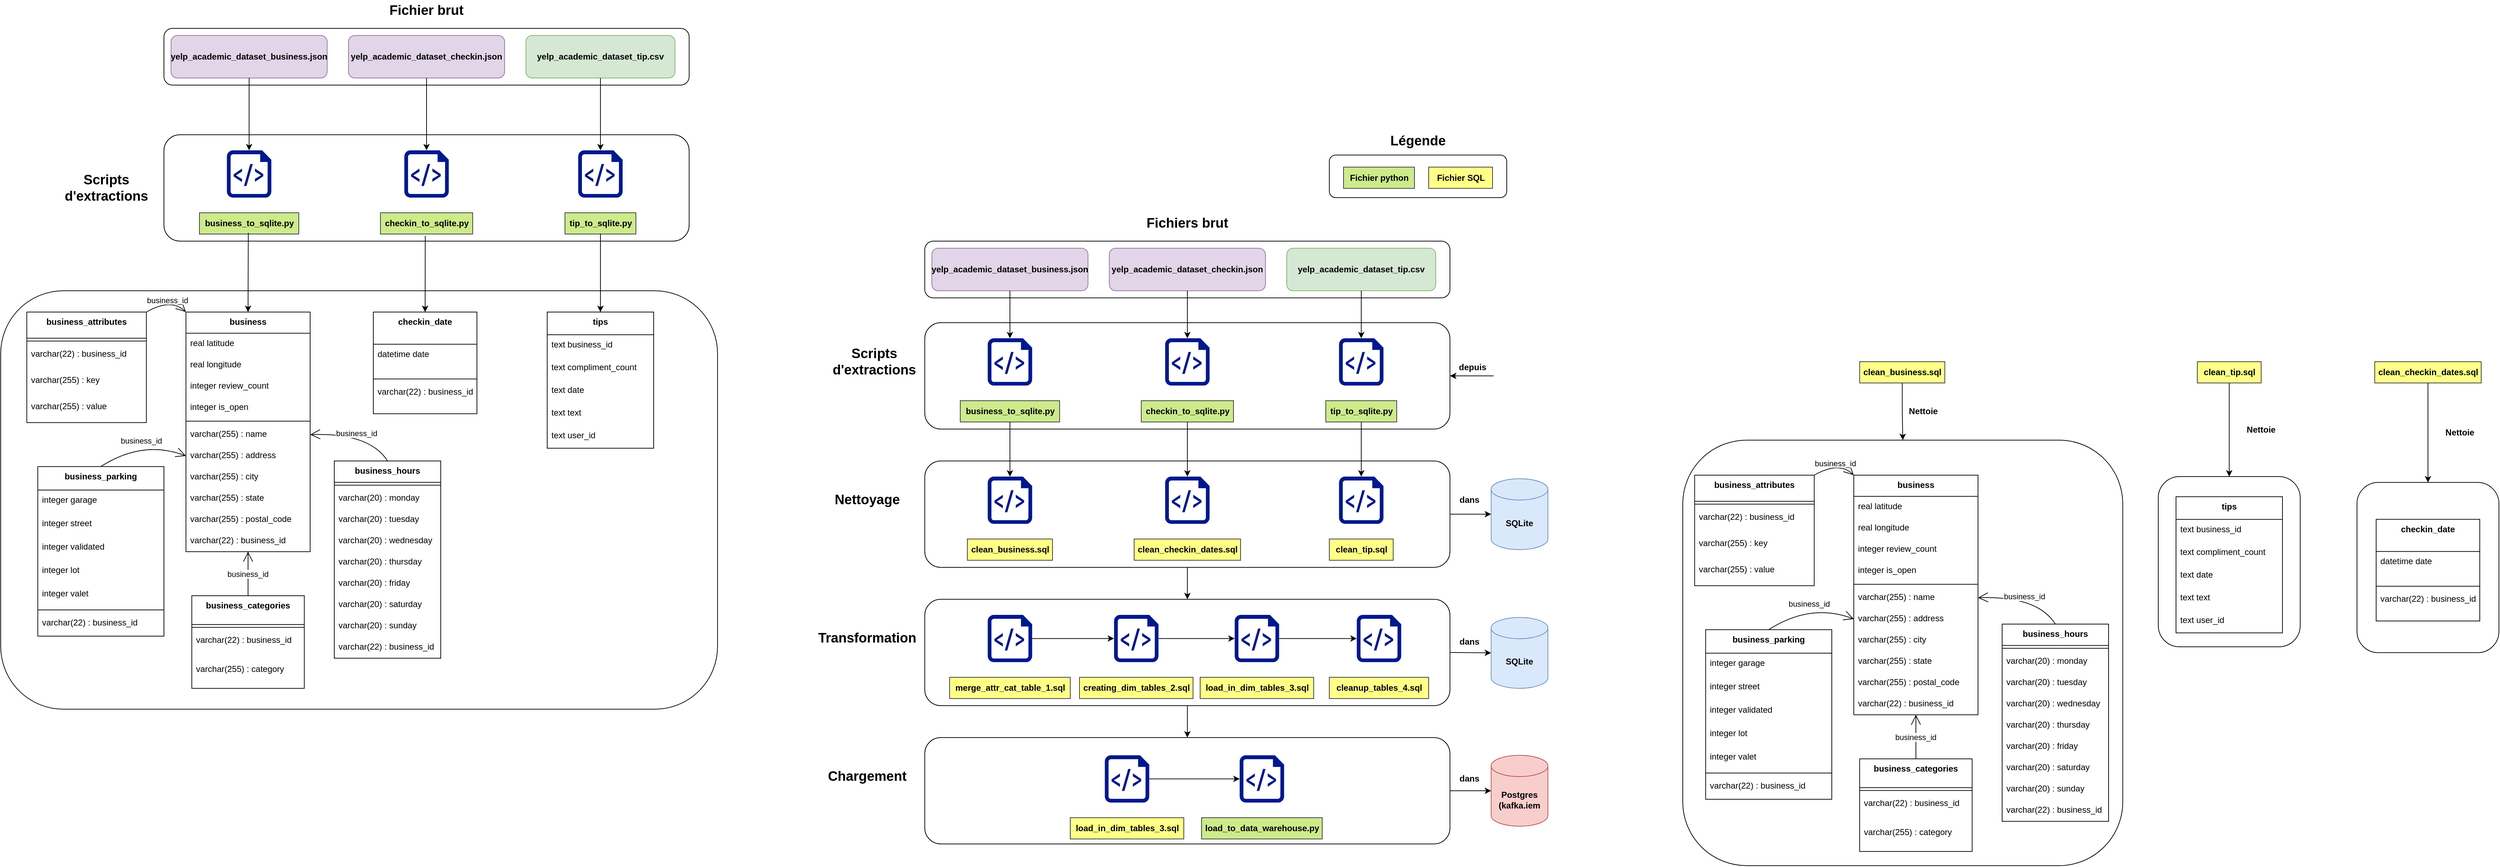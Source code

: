 <mxfile version="26.0.9">
  <diagram name="Page-1" id="FE7iK-MQ7CvdXXE0ufFU">
    <mxGraphModel dx="2038" dy="889" grid="0" gridSize="10" guides="1" tooltips="1" connect="1" arrows="1" fold="1" page="0" pageScale="1" pageWidth="827" pageHeight="1169" math="0" shadow="0">
      <root>
        <mxCell id="0" />
        <mxCell id="1" parent="0" />
        <mxCell id="nS7EiZUYAdDM4UuXvFDq-99" value="" style="rounded=1;whiteSpace=wrap;html=1;" parent="1" vertex="1">
          <mxGeometry x="3060" y="820.29" width="200" height="240" as="geometry" />
        </mxCell>
        <mxCell id="nS7EiZUYAdDM4UuXvFDq-98" value="" style="rounded=1;whiteSpace=wrap;html=1;" parent="1" vertex="1">
          <mxGeometry x="2780" y="812.02" width="200" height="240" as="geometry" />
        </mxCell>
        <mxCell id="nS7EiZUYAdDM4UuXvFDq-96" value="" style="rounded=1;whiteSpace=wrap;html=1;" parent="1" vertex="1">
          <mxGeometry x="2110" y="760.57" width="620" height="600" as="geometry" />
        </mxCell>
        <mxCell id="4k4zlxXxDlK_Sbwd-Psj-59" value="" style="rounded=1;whiteSpace=wrap;html=1;" parent="1" vertex="1">
          <mxGeometry x="1612" y="358.62" width="250" height="60" as="geometry" />
        </mxCell>
        <mxCell id="otBcx3-YThyWnHZhAol0-192" value="" style="rounded=1;whiteSpace=wrap;html=1;" parent="1" vertex="1">
          <mxGeometry x="-260" y="550" width="1010" height="590" as="geometry" />
        </mxCell>
        <mxCell id="otBcx3-YThyWnHZhAol0-15" value="" style="rounded=1;whiteSpace=wrap;html=1;" parent="1" vertex="1">
          <mxGeometry x="-30" y="330" width="740" height="150" as="geometry" />
        </mxCell>
        <mxCell id="otBcx3-YThyWnHZhAol0-14" value="" style="rounded=1;whiteSpace=wrap;html=1;" parent="1" vertex="1">
          <mxGeometry x="-30" y="180" width="740" height="80" as="geometry" />
        </mxCell>
        <mxCell id="otBcx3-YThyWnHZhAol0-1" value="yelp_academic_dataset_business.json" style="rounded=1;whiteSpace=wrap;html=1;fillColor=#e1d5e7;strokeColor=#9673a6;fontStyle=1" parent="1" vertex="1">
          <mxGeometry x="-20" y="190" width="220" height="60" as="geometry" />
        </mxCell>
        <mxCell id="otBcx3-YThyWnHZhAol0-2" value="yelp_academic_dataset_checkin.json" style="rounded=1;whiteSpace=wrap;html=1;fillColor=#e1d5e7;strokeColor=#9673a6;fontStyle=1" parent="1" vertex="1">
          <mxGeometry x="230" y="190" width="220" height="60" as="geometry" />
        </mxCell>
        <mxCell id="otBcx3-YThyWnHZhAol0-3" value="yelp_academic_dataset_tip.csv" style="rounded=1;whiteSpace=wrap;html=1;fillColor=#d5e8d4;strokeColor=#82b366;fontStyle=1" parent="1" vertex="1">
          <mxGeometry x="480" y="190" width="210" height="60" as="geometry" />
        </mxCell>
        <mxCell id="otBcx3-YThyWnHZhAol0-4" value="" style="endArrow=classic;html=1;rounded=0;exitX=0.5;exitY=1;exitDx=0;exitDy=0;entryX=0.5;entryY=0;entryDx=0;entryDy=0;entryPerimeter=0;fontStyle=1" parent="1" source="otBcx3-YThyWnHZhAol0-1" target="otBcx3-YThyWnHZhAol0-7" edge="1">
          <mxGeometry width="50" height="50" relative="1" as="geometry">
            <mxPoint x="-40" y="400" as="sourcePoint" />
            <mxPoint x="90" y="320" as="targetPoint" />
          </mxGeometry>
        </mxCell>
        <mxCell id="otBcx3-YThyWnHZhAol0-5" value="" style="endArrow=classic;html=1;rounded=0;exitX=0.5;exitY=1;exitDx=0;exitDy=0;entryX=0.5;entryY=0;entryDx=0;entryDy=0;entryPerimeter=0;fontStyle=1" parent="1" source="otBcx3-YThyWnHZhAol0-2" target="otBcx3-YThyWnHZhAol0-163" edge="1">
          <mxGeometry width="50" height="50" relative="1" as="geometry">
            <mxPoint x="100" y="280" as="sourcePoint" />
            <mxPoint x="340" y="340" as="targetPoint" />
          </mxGeometry>
        </mxCell>
        <mxCell id="otBcx3-YThyWnHZhAol0-6" value="" style="endArrow=classic;html=1;rounded=0;exitX=0.5;exitY=1;exitDx=0;exitDy=0;entryX=0.5;entryY=0;entryDx=0;entryDy=0;entryPerimeter=0;fontStyle=1" parent="1" source="otBcx3-YThyWnHZhAol0-3" target="otBcx3-YThyWnHZhAol0-164" edge="1">
          <mxGeometry width="50" height="50" relative="1" as="geometry">
            <mxPoint x="350" y="280" as="sourcePoint" />
            <mxPoint x="585" y="340" as="targetPoint" />
          </mxGeometry>
        </mxCell>
        <mxCell id="otBcx3-YThyWnHZhAol0-7" value="" style="sketch=0;aspect=fixed;pointerEvents=1;shadow=0;dashed=0;html=1;strokeColor=none;labelPosition=center;verticalLabelPosition=bottom;verticalAlign=top;align=center;fillColor=#00188D;shape=mxgraph.azure.script_file;fontStyle=1" parent="1" vertex="1">
          <mxGeometry x="58.7" y="352.02" width="62.6" height="66.6" as="geometry" />
        </mxCell>
        <mxCell id="otBcx3-YThyWnHZhAol0-11" value="checkin_to_sqlite.py" style="text;html=1;align=center;verticalAlign=middle;resizable=0;points=[];autosize=1;strokeColor=#36393d;fillColor=#cdeb8b;fontStyle=1" parent="1" vertex="1">
          <mxGeometry x="275" y="440" width="130" height="30" as="geometry" />
        </mxCell>
        <mxCell id="otBcx3-YThyWnHZhAol0-12" value="business_to_sqlite.py" style="text;html=1;align=center;verticalAlign=middle;resizable=0;points=[];autosize=1;strokeColor=#36393d;fillColor=#cdeb8b;fontStyle=1" parent="1" vertex="1">
          <mxGeometry x="20" y="440" width="140" height="30" as="geometry" />
        </mxCell>
        <mxCell id="otBcx3-YThyWnHZhAol0-13" value="tip_to_sqlite.py" style="text;html=1;align=center;verticalAlign=middle;resizable=0;points=[];autosize=1;strokeColor=#36393d;fillColor=#cdeb8b;fontStyle=1" parent="1" vertex="1">
          <mxGeometry x="535" y="440" width="100" height="30" as="geometry" />
        </mxCell>
        <mxCell id="otBcx3-YThyWnHZhAol0-72" value="tips" style="swimlane;fontStyle=1;align=center;verticalAlign=top;childLayout=stackLayout;horizontal=1;startSize=32;horizontalStack=0;resizeParent=1;resizeParentMax=0;resizeLast=0;collapsible=0;marginBottom=0;" parent="1" vertex="1">
          <mxGeometry x="510" y="580" width="150" height="192" as="geometry" />
        </mxCell>
        <mxCell id="otBcx3-YThyWnHZhAol0-73" value="text business_id" style="text;strokeColor=none;fillColor=none;align=left;verticalAlign=top;spacingLeft=4;spacingRight=4;overflow=hidden;rotatable=0;points=[[0,0.5],[1,0.5]];portConstraint=eastwest;" parent="otBcx3-YThyWnHZhAol0-72" vertex="1">
          <mxGeometry y="32" width="150" height="32" as="geometry" />
        </mxCell>
        <mxCell id="otBcx3-YThyWnHZhAol0-74" value="text compliment_count" style="text;strokeColor=none;fillColor=none;align=left;verticalAlign=top;spacingLeft=4;spacingRight=4;overflow=hidden;rotatable=0;points=[[0,0.5],[1,0.5]];portConstraint=eastwest;" parent="otBcx3-YThyWnHZhAol0-72" vertex="1">
          <mxGeometry y="64" width="150" height="32" as="geometry" />
        </mxCell>
        <mxCell id="otBcx3-YThyWnHZhAol0-75" value="text date" style="text;strokeColor=none;fillColor=none;align=left;verticalAlign=top;spacingLeft=4;spacingRight=4;overflow=hidden;rotatable=0;points=[[0,0.5],[1,0.5]];portConstraint=eastwest;" parent="otBcx3-YThyWnHZhAol0-72" vertex="1">
          <mxGeometry y="96" width="150" height="32" as="geometry" />
        </mxCell>
        <mxCell id="otBcx3-YThyWnHZhAol0-76" value="text text" style="text;strokeColor=none;fillColor=none;align=left;verticalAlign=top;spacingLeft=4;spacingRight=4;overflow=hidden;rotatable=0;points=[[0,0.5],[1,0.5]];portConstraint=eastwest;" parent="otBcx3-YThyWnHZhAol0-72" vertex="1">
          <mxGeometry y="128" width="150" height="32" as="geometry" />
        </mxCell>
        <mxCell id="otBcx3-YThyWnHZhAol0-77" value="text user_id" style="text;strokeColor=none;fillColor=none;align=left;verticalAlign=top;spacingLeft=4;spacingRight=4;overflow=hidden;rotatable=0;points=[[0,0.5],[1,0.5]];portConstraint=eastwest;" parent="otBcx3-YThyWnHZhAol0-72" vertex="1">
          <mxGeometry y="160" width="150" height="32" as="geometry" />
        </mxCell>
        <mxCell id="otBcx3-YThyWnHZhAol0-79" value="" style="endArrow=classic;html=1;rounded=0;exitX=0.5;exitY=0.983;exitDx=0;exitDy=0;entryX=0.5;entryY=0;entryDx=0;entryDy=0;fontStyle=1;exitPerimeter=0;" parent="1" source="otBcx3-YThyWnHZhAol0-13" target="otBcx3-YThyWnHZhAol0-72" edge="1">
          <mxGeometry width="50" height="50" relative="1" as="geometry">
            <mxPoint x="595" y="260" as="sourcePoint" />
            <mxPoint x="595" y="350" as="targetPoint" />
          </mxGeometry>
        </mxCell>
        <mxCell id="otBcx3-YThyWnHZhAol0-80" value="" style="endArrow=classic;html=1;rounded=0;exitX=0.486;exitY=1.083;exitDx=0;exitDy=0;fontStyle=1;exitPerimeter=0;entryX=0.5;entryY=0;entryDx=0;entryDy=0;" parent="1" source="otBcx3-YThyWnHZhAol0-11" target="otBcx3-YThyWnHZhAol0-145" edge="1">
          <mxGeometry width="50" height="50" relative="1" as="geometry">
            <mxPoint x="595" y="479" as="sourcePoint" />
            <mxPoint x="338" y="530" as="targetPoint" />
          </mxGeometry>
        </mxCell>
        <mxCell id="otBcx3-YThyWnHZhAol0-81" value="" style="endArrow=classic;html=1;rounded=0;exitX=0.468;exitY=0.947;exitDx=0;exitDy=0;fontStyle=1;exitPerimeter=0;entryX=0.5;entryY=0;entryDx=0;entryDy=0;" parent="1" target="otBcx3-YThyWnHZhAol0-87" edge="1">
          <mxGeometry width="50" height="50" relative="1" as="geometry">
            <mxPoint x="88.84" y="468.41" as="sourcePoint" />
            <mxPoint x="60" y="500" as="targetPoint" />
          </mxGeometry>
        </mxCell>
        <mxCell id="otBcx3-YThyWnHZhAol0-82" value="business_attributes" style="swimlane;fontStyle=1;align=center;verticalAlign=top;childLayout=stackLayout;horizontal=1;startSize=36.889;horizontalStack=0;resizeParent=1;resizeParentMax=0;resizeLast=0;collapsible=0;marginBottom=0;" parent="1" vertex="1">
          <mxGeometry x="-223.25" y="580" width="168.5" height="155.889" as="geometry" />
        </mxCell>
        <mxCell id="otBcx3-YThyWnHZhAol0-83" style="line;strokeWidth=1;fillColor=none;align=left;verticalAlign=middle;spacingTop=-1;spacingLeft=3;spacingRight=3;rotatable=0;labelPosition=right;points=[];portConstraint=eastwest;strokeColor=inherit;" parent="otBcx3-YThyWnHZhAol0-82" vertex="1">
          <mxGeometry y="36.889" width="168.5" height="8" as="geometry" />
        </mxCell>
        <mxCell id="otBcx3-YThyWnHZhAol0-84" value="varchar(22) : business_id" style="text;strokeColor=none;fillColor=none;align=left;verticalAlign=top;spacingLeft=4;spacingRight=4;overflow=hidden;rotatable=0;points=[[0,0.5],[1,0.5]];portConstraint=eastwest;" parent="otBcx3-YThyWnHZhAol0-82" vertex="1">
          <mxGeometry y="44.889" width="168.5" height="37" as="geometry" />
        </mxCell>
        <mxCell id="otBcx3-YThyWnHZhAol0-85" value="varchar(255) : key" style="text;strokeColor=none;fillColor=none;align=left;verticalAlign=top;spacingLeft=4;spacingRight=4;overflow=hidden;rotatable=0;points=[[0,0.5],[1,0.5]];portConstraint=eastwest;" parent="otBcx3-YThyWnHZhAol0-82" vertex="1">
          <mxGeometry y="81.889" width="168.5" height="37" as="geometry" />
        </mxCell>
        <mxCell id="otBcx3-YThyWnHZhAol0-86" value="varchar(255) : value" style="text;strokeColor=none;fillColor=none;align=left;verticalAlign=top;spacingLeft=4;spacingRight=4;overflow=hidden;rotatable=0;points=[[0,0.5],[1,0.5]];portConstraint=eastwest;" parent="otBcx3-YThyWnHZhAol0-82" vertex="1">
          <mxGeometry y="118.889" width="168.5" height="37" as="geometry" />
        </mxCell>
        <mxCell id="otBcx3-YThyWnHZhAol0-87" value="business" style="swimlane;fontStyle=1;align=center;verticalAlign=top;childLayout=stackLayout;horizontal=1;startSize=29.818;horizontalStack=0;resizeParent=1;resizeParentMax=0;resizeLast=0;collapsible=0;marginBottom=0;" parent="1" vertex="1">
          <mxGeometry x="1" y="580" width="175" height="337.818" as="geometry" />
        </mxCell>
        <mxCell id="otBcx3-YThyWnHZhAol0-88" value="real latitude" style="text;strokeColor=none;fillColor=none;align=left;verticalAlign=top;spacingLeft=4;spacingRight=4;overflow=hidden;rotatable=0;points=[[0,0.5],[1,0.5]];portConstraint=eastwest;" parent="otBcx3-YThyWnHZhAol0-87" vertex="1">
          <mxGeometry y="29.818" width="175" height="30" as="geometry" />
        </mxCell>
        <mxCell id="otBcx3-YThyWnHZhAol0-89" value="real longitude" style="text;strokeColor=none;fillColor=none;align=left;verticalAlign=top;spacingLeft=4;spacingRight=4;overflow=hidden;rotatable=0;points=[[0,0.5],[1,0.5]];portConstraint=eastwest;" parent="otBcx3-YThyWnHZhAol0-87" vertex="1">
          <mxGeometry y="59.818" width="175" height="30" as="geometry" />
        </mxCell>
        <mxCell id="otBcx3-YThyWnHZhAol0-90" value="integer review_count" style="text;strokeColor=none;fillColor=none;align=left;verticalAlign=top;spacingLeft=4;spacingRight=4;overflow=hidden;rotatable=0;points=[[0,0.5],[1,0.5]];portConstraint=eastwest;" parent="otBcx3-YThyWnHZhAol0-87" vertex="1">
          <mxGeometry y="89.818" width="175" height="30" as="geometry" />
        </mxCell>
        <mxCell id="otBcx3-YThyWnHZhAol0-91" value="integer is_open" style="text;strokeColor=none;fillColor=none;align=left;verticalAlign=top;spacingLeft=4;spacingRight=4;overflow=hidden;rotatable=0;points=[[0,0.5],[1,0.5]];portConstraint=eastwest;" parent="otBcx3-YThyWnHZhAol0-87" vertex="1">
          <mxGeometry y="119.818" width="175" height="30" as="geometry" />
        </mxCell>
        <mxCell id="otBcx3-YThyWnHZhAol0-92" style="line;strokeWidth=1;fillColor=none;align=left;verticalAlign=middle;spacingTop=-1;spacingLeft=3;spacingRight=3;rotatable=0;labelPosition=right;points=[];portConstraint=eastwest;strokeColor=inherit;" parent="otBcx3-YThyWnHZhAol0-87" vertex="1">
          <mxGeometry y="149.818" width="175" height="8" as="geometry" />
        </mxCell>
        <mxCell id="otBcx3-YThyWnHZhAol0-93" value="varchar(255) : name" style="text;strokeColor=none;fillColor=none;align=left;verticalAlign=top;spacingLeft=4;spacingRight=4;overflow=hidden;rotatable=0;points=[[0,0.5],[1,0.5]];portConstraint=eastwest;" parent="otBcx3-YThyWnHZhAol0-87" vertex="1">
          <mxGeometry y="157.818" width="175" height="30" as="geometry" />
        </mxCell>
        <mxCell id="otBcx3-YThyWnHZhAol0-94" value="varchar(255) : address" style="text;strokeColor=none;fillColor=none;align=left;verticalAlign=top;spacingLeft=4;spacingRight=4;overflow=hidden;rotatable=0;points=[[0,0.5],[1,0.5]];portConstraint=eastwest;" parent="otBcx3-YThyWnHZhAol0-87" vertex="1">
          <mxGeometry y="187.818" width="175" height="30" as="geometry" />
        </mxCell>
        <mxCell id="otBcx3-YThyWnHZhAol0-95" value="varchar(255) : city" style="text;strokeColor=none;fillColor=none;align=left;verticalAlign=top;spacingLeft=4;spacingRight=4;overflow=hidden;rotatable=0;points=[[0,0.5],[1,0.5]];portConstraint=eastwest;" parent="otBcx3-YThyWnHZhAol0-87" vertex="1">
          <mxGeometry y="217.818" width="175" height="30" as="geometry" />
        </mxCell>
        <mxCell id="otBcx3-YThyWnHZhAol0-96" value="varchar(255) : state" style="text;strokeColor=none;fillColor=none;align=left;verticalAlign=top;spacingLeft=4;spacingRight=4;overflow=hidden;rotatable=0;points=[[0,0.5],[1,0.5]];portConstraint=eastwest;" parent="otBcx3-YThyWnHZhAol0-87" vertex="1">
          <mxGeometry y="247.818" width="175" height="30" as="geometry" />
        </mxCell>
        <mxCell id="otBcx3-YThyWnHZhAol0-97" value="varchar(255) : postal_code" style="text;strokeColor=none;fillColor=none;align=left;verticalAlign=top;spacingLeft=4;spacingRight=4;overflow=hidden;rotatable=0;points=[[0,0.5],[1,0.5]];portConstraint=eastwest;" parent="otBcx3-YThyWnHZhAol0-87" vertex="1">
          <mxGeometry y="277.818" width="175" height="30" as="geometry" />
        </mxCell>
        <mxCell id="otBcx3-YThyWnHZhAol0-98" value="varchar(22) : business_id" style="text;strokeColor=none;fillColor=none;align=left;verticalAlign=top;spacingLeft=4;spacingRight=4;overflow=hidden;rotatable=0;points=[[0,0.5],[1,0.5]];portConstraint=eastwest;" parent="otBcx3-YThyWnHZhAol0-87" vertex="1">
          <mxGeometry y="307.818" width="175" height="30" as="geometry" />
        </mxCell>
        <mxCell id="otBcx3-YThyWnHZhAol0-115" value="business_hours" style="swimlane;fontStyle=1;align=center;verticalAlign=top;childLayout=stackLayout;horizontal=1;startSize=30.105;horizontalStack=0;resizeParent=1;resizeParentMax=0;resizeLast=0;collapsible=0;marginBottom=0;" parent="1" vertex="1">
          <mxGeometry x="210" y="790" width="150" height="278.105" as="geometry" />
        </mxCell>
        <mxCell id="otBcx3-YThyWnHZhAol0-116" style="line;strokeWidth=1;fillColor=none;align=left;verticalAlign=middle;spacingTop=-1;spacingLeft=3;spacingRight=3;rotatable=0;labelPosition=right;points=[];portConstraint=eastwest;strokeColor=inherit;" parent="otBcx3-YThyWnHZhAol0-115" vertex="1">
          <mxGeometry y="30.105" width="150" height="8" as="geometry" />
        </mxCell>
        <mxCell id="otBcx3-YThyWnHZhAol0-117" value="varchar(20) : monday" style="text;strokeColor=none;fillColor=none;align=left;verticalAlign=top;spacingLeft=4;spacingRight=4;overflow=hidden;rotatable=0;points=[[0,0.5],[1,0.5]];portConstraint=eastwest;" parent="otBcx3-YThyWnHZhAol0-115" vertex="1">
          <mxGeometry y="38.105" width="150" height="30" as="geometry" />
        </mxCell>
        <mxCell id="otBcx3-YThyWnHZhAol0-118" value="varchar(20) : tuesday" style="text;strokeColor=none;fillColor=none;align=left;verticalAlign=top;spacingLeft=4;spacingRight=4;overflow=hidden;rotatable=0;points=[[0,0.5],[1,0.5]];portConstraint=eastwest;" parent="otBcx3-YThyWnHZhAol0-115" vertex="1">
          <mxGeometry y="68.105" width="150" height="30" as="geometry" />
        </mxCell>
        <mxCell id="otBcx3-YThyWnHZhAol0-119" value="varchar(20) : wednesday" style="text;strokeColor=none;fillColor=none;align=left;verticalAlign=top;spacingLeft=4;spacingRight=4;overflow=hidden;rotatable=0;points=[[0,0.5],[1,0.5]];portConstraint=eastwest;" parent="otBcx3-YThyWnHZhAol0-115" vertex="1">
          <mxGeometry y="98.105" width="150" height="30" as="geometry" />
        </mxCell>
        <mxCell id="otBcx3-YThyWnHZhAol0-120" value="varchar(20) : thursday" style="text;strokeColor=none;fillColor=none;align=left;verticalAlign=top;spacingLeft=4;spacingRight=4;overflow=hidden;rotatable=0;points=[[0,0.5],[1,0.5]];portConstraint=eastwest;" parent="otBcx3-YThyWnHZhAol0-115" vertex="1">
          <mxGeometry y="128.105" width="150" height="30" as="geometry" />
        </mxCell>
        <mxCell id="otBcx3-YThyWnHZhAol0-121" value="varchar(20) : friday" style="text;strokeColor=none;fillColor=none;align=left;verticalAlign=top;spacingLeft=4;spacingRight=4;overflow=hidden;rotatable=0;points=[[0,0.5],[1,0.5]];portConstraint=eastwest;" parent="otBcx3-YThyWnHZhAol0-115" vertex="1">
          <mxGeometry y="158.105" width="150" height="30" as="geometry" />
        </mxCell>
        <mxCell id="otBcx3-YThyWnHZhAol0-122" value="varchar(20) : saturday" style="text;strokeColor=none;fillColor=none;align=left;verticalAlign=top;spacingLeft=4;spacingRight=4;overflow=hidden;rotatable=0;points=[[0,0.5],[1,0.5]];portConstraint=eastwest;" parent="otBcx3-YThyWnHZhAol0-115" vertex="1">
          <mxGeometry y="188.105" width="150" height="30" as="geometry" />
        </mxCell>
        <mxCell id="otBcx3-YThyWnHZhAol0-123" value="varchar(20) : sunday" style="text;strokeColor=none;fillColor=none;align=left;verticalAlign=top;spacingLeft=4;spacingRight=4;overflow=hidden;rotatable=0;points=[[0,0.5],[1,0.5]];portConstraint=eastwest;" parent="otBcx3-YThyWnHZhAol0-115" vertex="1">
          <mxGeometry y="218.105" width="150" height="30" as="geometry" />
        </mxCell>
        <mxCell id="otBcx3-YThyWnHZhAol0-124" value="varchar(22) : business_id" style="text;strokeColor=none;fillColor=none;align=left;verticalAlign=top;spacingLeft=4;spacingRight=4;overflow=hidden;rotatable=0;points=[[0,0.5],[1,0.5]];portConstraint=eastwest;" parent="otBcx3-YThyWnHZhAol0-115" vertex="1">
          <mxGeometry y="248.105" width="150" height="30" as="geometry" />
        </mxCell>
        <mxCell id="otBcx3-YThyWnHZhAol0-132" value="business_id" style="curved=1;startArrow=none;endArrow=open;endSize=12;exitX=1;exitY=0;entryX=0;entryY=0;rounded=0;exitDx=0;exitDy=0;entryDx=0;entryDy=0;" parent="1" source="otBcx3-YThyWnHZhAol0-82" target="otBcx3-YThyWnHZhAol0-87" edge="1">
          <mxGeometry relative="1" as="geometry">
            <Array as="points">
              <mxPoint x="-20" y="560" />
            </Array>
          </mxGeometry>
        </mxCell>
        <mxCell id="otBcx3-YThyWnHZhAol0-133" value="business_id" style="curved=1;startArrow=none;endArrow=open;endSize=12;exitX=0.5;exitY=0;entryX=0;entryY=0.5;rounded=0;entryDx=0;entryDy=0;exitDx=0;exitDy=0;" parent="1" source="otBcx3-YThyWnHZhAol0-179" target="otBcx3-YThyWnHZhAol0-94" edge="1">
          <mxGeometry x="0.005" relative="1" as="geometry">
            <Array as="points">
              <mxPoint x="-60" y="760" />
            </Array>
            <mxPoint x="-90.75" y="820" as="sourcePoint" />
            <mxPoint as="offset" />
          </mxGeometry>
        </mxCell>
        <mxCell id="otBcx3-YThyWnHZhAol0-134" value="business_id" style="curved=1;startArrow=none;endArrow=open;endSize=12;exitX=0.5;exitY=0;entryX=0.5;entryY=1;rounded=0;exitDx=0;exitDy=0;" parent="1" source="otBcx3-YThyWnHZhAol0-187" target="otBcx3-YThyWnHZhAol0-87" edge="1">
          <mxGeometry relative="1" as="geometry">
            <Array as="points" />
            <mxPoint x="88.875" y="960" as="sourcePoint" />
          </mxGeometry>
        </mxCell>
        <mxCell id="otBcx3-YThyWnHZhAol0-136" value="business_id" style="curved=1;startArrow=none;endArrow=open;endSize=12;exitX=0.5;exitY=0;entryX=1;entryY=0.5;rounded=0;entryDx=0;entryDy=0;" parent="1" source="otBcx3-YThyWnHZhAol0-115" target="otBcx3-YThyWnHZhAol0-93" edge="1">
          <mxGeometry x="-0.003" relative="1" as="geometry">
            <Array as="points">
              <mxPoint x="260" y="750" />
            </Array>
            <mxPoint as="offset" />
          </mxGeometry>
        </mxCell>
        <mxCell id="otBcx3-YThyWnHZhAol0-145" value="checkin_date" style="swimlane;fontStyle=1;align=center;verticalAlign=top;childLayout=stackLayout;horizontal=1;startSize=45.333;horizontalStack=0;resizeParent=1;resizeParentMax=0;resizeLast=0;collapsible=0;marginBottom=0;" parent="1" vertex="1">
          <mxGeometry x="265" y="580" width="146" height="143.333" as="geometry" />
        </mxCell>
        <mxCell id="otBcx3-YThyWnHZhAol0-146" value="datetime date" style="text;strokeColor=none;fillColor=none;align=left;verticalAlign=top;spacingLeft=4;spacingRight=4;overflow=hidden;rotatable=0;points=[[0,0.5],[1,0.5]];portConstraint=eastwest;" parent="otBcx3-YThyWnHZhAol0-145" vertex="1">
          <mxGeometry y="45.333" width="146" height="45" as="geometry" />
        </mxCell>
        <mxCell id="otBcx3-YThyWnHZhAol0-147" style="line;strokeWidth=1;fillColor=none;align=left;verticalAlign=middle;spacingTop=-1;spacingLeft=3;spacingRight=3;rotatable=0;labelPosition=right;points=[];portConstraint=eastwest;strokeColor=inherit;" parent="otBcx3-YThyWnHZhAol0-145" vertex="1">
          <mxGeometry y="90.333" width="146" height="8" as="geometry" />
        </mxCell>
        <mxCell id="otBcx3-YThyWnHZhAol0-148" value="varchar(22) : business_id" style="text;strokeColor=none;fillColor=none;align=left;verticalAlign=top;spacingLeft=4;spacingRight=4;overflow=hidden;rotatable=0;points=[[0,0.5],[1,0.5]];portConstraint=eastwest;" parent="otBcx3-YThyWnHZhAol0-145" vertex="1">
          <mxGeometry y="98.333" width="146" height="45" as="geometry" />
        </mxCell>
        <mxCell id="otBcx3-YThyWnHZhAol0-152" value="&lt;b&gt;&lt;font style=&quot;font-size: 19px;&quot;&gt;Fichier brut&lt;/font&gt;&lt;/b&gt;" style="text;html=1;align=center;verticalAlign=middle;whiteSpace=wrap;rounded=0;" parent="1" vertex="1">
          <mxGeometry x="259" y="140" width="162" height="30" as="geometry" />
        </mxCell>
        <mxCell id="otBcx3-YThyWnHZhAol0-154" value="&lt;b&gt;&lt;font style=&quot;font-size: 19px;&quot;&gt;Scripts d&#39;extractions&lt;/font&gt;&lt;/b&gt;" style="text;html=1;align=center;verticalAlign=middle;whiteSpace=wrap;rounded=0;" parent="1" vertex="1">
          <mxGeometry x="-202" y="390" width="182" height="30" as="geometry" />
        </mxCell>
        <mxCell id="otBcx3-YThyWnHZhAol0-163" value="" style="sketch=0;aspect=fixed;pointerEvents=1;shadow=0;dashed=0;html=1;strokeColor=none;labelPosition=center;verticalLabelPosition=bottom;verticalAlign=top;align=center;fillColor=#00188D;shape=mxgraph.azure.script_file;fontStyle=1" parent="1" vertex="1">
          <mxGeometry x="308.7" y="352.02" width="62.6" height="66.6" as="geometry" />
        </mxCell>
        <mxCell id="otBcx3-YThyWnHZhAol0-164" value="" style="sketch=0;aspect=fixed;pointerEvents=1;shadow=0;dashed=0;html=1;strokeColor=none;labelPosition=center;verticalLabelPosition=bottom;verticalAlign=top;align=center;fillColor=#00188D;shape=mxgraph.azure.script_file;fontStyle=1" parent="1" vertex="1">
          <mxGeometry x="553.7" y="352.02" width="62.6" height="66.6" as="geometry" />
        </mxCell>
        <mxCell id="otBcx3-YThyWnHZhAol0-179" value="business_parking" style="swimlane;fontStyle=1;align=center;verticalAlign=top;childLayout=stackLayout;horizontal=1;startSize=33.143;horizontalStack=0;resizeParent=1;resizeParentMax=0;resizeLast=0;collapsible=0;marginBottom=0;" parent="1" vertex="1">
          <mxGeometry x="-207.75" y="797.82" width="177.75" height="239.143" as="geometry" />
        </mxCell>
        <mxCell id="otBcx3-YThyWnHZhAol0-180" value="integer garage" style="text;strokeColor=none;fillColor=none;align=left;verticalAlign=top;spacingLeft=4;spacingRight=4;overflow=hidden;rotatable=0;points=[[0,0.5],[1,0.5]];portConstraint=eastwest;" parent="otBcx3-YThyWnHZhAol0-179" vertex="1">
          <mxGeometry y="33.143" width="177.75" height="33" as="geometry" />
        </mxCell>
        <mxCell id="otBcx3-YThyWnHZhAol0-181" value="integer street" style="text;strokeColor=none;fillColor=none;align=left;verticalAlign=top;spacingLeft=4;spacingRight=4;overflow=hidden;rotatable=0;points=[[0,0.5],[1,0.5]];portConstraint=eastwest;" parent="otBcx3-YThyWnHZhAol0-179" vertex="1">
          <mxGeometry y="66.143" width="177.75" height="33" as="geometry" />
        </mxCell>
        <mxCell id="otBcx3-YThyWnHZhAol0-182" value="integer validated" style="text;strokeColor=none;fillColor=none;align=left;verticalAlign=top;spacingLeft=4;spacingRight=4;overflow=hidden;rotatable=0;points=[[0,0.5],[1,0.5]];portConstraint=eastwest;" parent="otBcx3-YThyWnHZhAol0-179" vertex="1">
          <mxGeometry y="99.143" width="177.75" height="33" as="geometry" />
        </mxCell>
        <mxCell id="otBcx3-YThyWnHZhAol0-183" value="integer lot" style="text;strokeColor=none;fillColor=none;align=left;verticalAlign=top;spacingLeft=4;spacingRight=4;overflow=hidden;rotatable=0;points=[[0,0.5],[1,0.5]];portConstraint=eastwest;" parent="otBcx3-YThyWnHZhAol0-179" vertex="1">
          <mxGeometry y="132.143" width="177.75" height="33" as="geometry" />
        </mxCell>
        <mxCell id="otBcx3-YThyWnHZhAol0-184" value="integer valet" style="text;strokeColor=none;fillColor=none;align=left;verticalAlign=top;spacingLeft=4;spacingRight=4;overflow=hidden;rotatable=0;points=[[0,0.5],[1,0.5]];portConstraint=eastwest;" parent="otBcx3-YThyWnHZhAol0-179" vertex="1">
          <mxGeometry y="165.143" width="177.75" height="33" as="geometry" />
        </mxCell>
        <mxCell id="otBcx3-YThyWnHZhAol0-185" style="line;strokeWidth=1;fillColor=none;align=left;verticalAlign=middle;spacingTop=-1;spacingLeft=3;spacingRight=3;rotatable=0;labelPosition=right;points=[];portConstraint=eastwest;strokeColor=inherit;" parent="otBcx3-YThyWnHZhAol0-179" vertex="1">
          <mxGeometry y="198.143" width="177.75" height="8" as="geometry" />
        </mxCell>
        <mxCell id="otBcx3-YThyWnHZhAol0-186" value="varchar(22) : business_id" style="text;strokeColor=none;fillColor=none;align=left;verticalAlign=top;spacingLeft=4;spacingRight=4;overflow=hidden;rotatable=0;points=[[0,0.5],[1,0.5]];portConstraint=eastwest;" parent="otBcx3-YThyWnHZhAol0-179" vertex="1">
          <mxGeometry y="206.143" width="177.75" height="33" as="geometry" />
        </mxCell>
        <mxCell id="otBcx3-YThyWnHZhAol0-187" value="business_categories" style="swimlane;fontStyle=1;align=center;verticalAlign=top;childLayout=stackLayout;horizontal=1;startSize=40.571;horizontalStack=0;resizeParent=1;resizeParentMax=0;resizeLast=0;collapsible=0;marginBottom=0;" parent="1" vertex="1">
          <mxGeometry x="9.25" y="980" width="158.5" height="130.571" as="geometry" />
        </mxCell>
        <mxCell id="otBcx3-YThyWnHZhAol0-188" style="line;strokeWidth=1;fillColor=none;align=left;verticalAlign=middle;spacingTop=-1;spacingLeft=3;spacingRight=3;rotatable=0;labelPosition=right;points=[];portConstraint=eastwest;strokeColor=inherit;" parent="otBcx3-YThyWnHZhAol0-187" vertex="1">
          <mxGeometry y="40.571" width="158.5" height="8" as="geometry" />
        </mxCell>
        <mxCell id="otBcx3-YThyWnHZhAol0-189" value="varchar(22) : business_id" style="text;strokeColor=none;fillColor=none;align=left;verticalAlign=top;spacingLeft=4;spacingRight=4;overflow=hidden;rotatable=0;points=[[0,0.5],[1,0.5]];portConstraint=eastwest;" parent="otBcx3-YThyWnHZhAol0-187" vertex="1">
          <mxGeometry y="48.571" width="158.5" height="41" as="geometry" />
        </mxCell>
        <mxCell id="otBcx3-YThyWnHZhAol0-190" value="varchar(255) : category" style="text;strokeColor=none;fillColor=none;align=left;verticalAlign=top;spacingLeft=4;spacingRight=4;overflow=hidden;rotatable=0;points=[[0,0.5],[1,0.5]];portConstraint=eastwest;" parent="otBcx3-YThyWnHZhAol0-187" vertex="1">
          <mxGeometry y="89.571" width="158.5" height="41" as="geometry" />
        </mxCell>
        <mxCell id="4k4zlxXxDlK_Sbwd-Psj-6" value="" style="rounded=1;whiteSpace=wrap;html=1;fontStyle=1" parent="1" vertex="1">
          <mxGeometry x="1042" y="595" width="740" height="150" as="geometry" />
        </mxCell>
        <mxCell id="4k4zlxXxDlK_Sbwd-Psj-7" value="" style="rounded=1;whiteSpace=wrap;html=1;fontStyle=1" parent="1" vertex="1">
          <mxGeometry x="1042" y="480" width="740" height="80" as="geometry" />
        </mxCell>
        <mxCell id="4k4zlxXxDlK_Sbwd-Psj-8" value="yelp_academic_dataset_business.json" style="rounded=1;whiteSpace=wrap;html=1;fillColor=#e1d5e7;strokeColor=#9673a6;fontStyle=1" parent="1" vertex="1">
          <mxGeometry x="1052" y="490" width="220" height="60" as="geometry" />
        </mxCell>
        <mxCell id="4k4zlxXxDlK_Sbwd-Psj-9" value="yelp_academic_dataset_checkin.json" style="rounded=1;whiteSpace=wrap;html=1;fillColor=#e1d5e7;strokeColor=#9673a6;fontStyle=1" parent="1" vertex="1">
          <mxGeometry x="1302" y="490" width="220" height="60" as="geometry" />
        </mxCell>
        <mxCell id="4k4zlxXxDlK_Sbwd-Psj-10" value="yelp_academic_dataset_tip.csv" style="rounded=1;whiteSpace=wrap;html=1;fillColor=#d5e8d4;strokeColor=#82b366;fontStyle=1" parent="1" vertex="1">
          <mxGeometry x="1552" y="490" width="210" height="60" as="geometry" />
        </mxCell>
        <mxCell id="4k4zlxXxDlK_Sbwd-Psj-11" value="" style="endArrow=classic;html=1;rounded=0;exitX=0.5;exitY=1;exitDx=0;exitDy=0;entryX=0.5;entryY=0;entryDx=0;entryDy=0;entryPerimeter=0;fontStyle=1" parent="1" source="4k4zlxXxDlK_Sbwd-Psj-8" target="4k4zlxXxDlK_Sbwd-Psj-14" edge="1">
          <mxGeometry width="50" height="50" relative="1" as="geometry">
            <mxPoint x="1032" y="700" as="sourcePoint" />
            <mxPoint x="1162" y="620" as="targetPoint" />
          </mxGeometry>
        </mxCell>
        <mxCell id="4k4zlxXxDlK_Sbwd-Psj-12" value="" style="endArrow=classic;html=1;rounded=0;exitX=0.5;exitY=1;exitDx=0;exitDy=0;entryX=0.5;entryY=0;entryDx=0;entryDy=0;entryPerimeter=0;fontStyle=1" parent="1" source="4k4zlxXxDlK_Sbwd-Psj-9" target="4k4zlxXxDlK_Sbwd-Psj-20" edge="1">
          <mxGeometry width="50" height="50" relative="1" as="geometry">
            <mxPoint x="1172" y="580" as="sourcePoint" />
            <mxPoint x="1412" y="640" as="targetPoint" />
          </mxGeometry>
        </mxCell>
        <mxCell id="4k4zlxXxDlK_Sbwd-Psj-13" value="" style="endArrow=classic;html=1;rounded=0;exitX=0.5;exitY=1;exitDx=0;exitDy=0;entryX=0.5;entryY=0;entryDx=0;entryDy=0;entryPerimeter=0;fontStyle=1" parent="1" source="4k4zlxXxDlK_Sbwd-Psj-10" target="4k4zlxXxDlK_Sbwd-Psj-21" edge="1">
          <mxGeometry width="50" height="50" relative="1" as="geometry">
            <mxPoint x="1422" y="580" as="sourcePoint" />
            <mxPoint x="1657" y="640" as="targetPoint" />
          </mxGeometry>
        </mxCell>
        <mxCell id="4k4zlxXxDlK_Sbwd-Psj-14" value="" style="sketch=0;aspect=fixed;pointerEvents=1;shadow=0;dashed=0;html=1;strokeColor=none;labelPosition=center;verticalLabelPosition=bottom;verticalAlign=top;align=center;fillColor=#00188D;shape=mxgraph.azure.script_file;fontStyle=1" parent="1" vertex="1">
          <mxGeometry x="1130.7" y="617.02" width="62.6" height="66.6" as="geometry" />
        </mxCell>
        <mxCell id="4k4zlxXxDlK_Sbwd-Psj-15" value="checkin_to_sqlite.py" style="text;html=1;align=center;verticalAlign=middle;resizable=0;points=[];autosize=1;strokeColor=#36393d;fillColor=#cdeb8b;fontStyle=1" parent="1" vertex="1">
          <mxGeometry x="1347" y="705" width="130" height="30" as="geometry" />
        </mxCell>
        <mxCell id="4k4zlxXxDlK_Sbwd-Psj-16" value="business_to_sqlite.py" style="text;html=1;align=center;verticalAlign=middle;resizable=0;points=[];autosize=1;strokeColor=#36393d;fillColor=#cdeb8b;fontStyle=1;" parent="1" vertex="1">
          <mxGeometry x="1092" y="705" width="140" height="30" as="geometry" />
        </mxCell>
        <mxCell id="4k4zlxXxDlK_Sbwd-Psj-17" value="tip_to_sqlite.py" style="text;html=1;align=center;verticalAlign=middle;resizable=0;points=[];autosize=1;strokeColor=#36393d;fillColor=#cdeb8b;fontStyle=1" parent="1" vertex="1">
          <mxGeometry x="1607" y="705" width="100" height="30" as="geometry" />
        </mxCell>
        <mxCell id="4k4zlxXxDlK_Sbwd-Psj-18" value="&lt;span&gt;&lt;font style=&quot;font-size: 19px;&quot;&gt;Fichiers brut&lt;/font&gt;&lt;/span&gt;" style="text;html=1;align=center;verticalAlign=middle;whiteSpace=wrap;rounded=0;fontStyle=1" parent="1" vertex="1">
          <mxGeometry x="1331" y="440" width="162" height="30" as="geometry" />
        </mxCell>
        <mxCell id="4k4zlxXxDlK_Sbwd-Psj-19" value="&lt;span&gt;&lt;font style=&quot;font-size: 19px;&quot;&gt;Scripts d&#39;extractions&lt;/font&gt;&lt;/span&gt;" style="text;html=1;align=center;verticalAlign=middle;whiteSpace=wrap;rounded=0;fontStyle=1" parent="1" vertex="1">
          <mxGeometry x="880" y="635.32" width="182" height="30" as="geometry" />
        </mxCell>
        <mxCell id="4k4zlxXxDlK_Sbwd-Psj-20" value="" style="sketch=0;aspect=fixed;pointerEvents=1;shadow=0;dashed=0;html=1;strokeColor=none;labelPosition=center;verticalLabelPosition=bottom;verticalAlign=top;align=center;fillColor=#00188D;shape=mxgraph.azure.script_file;fontStyle=1" parent="1" vertex="1">
          <mxGeometry x="1380.7" y="617.02" width="62.6" height="66.6" as="geometry" />
        </mxCell>
        <mxCell id="4k4zlxXxDlK_Sbwd-Psj-21" value="" style="sketch=0;aspect=fixed;pointerEvents=1;shadow=0;dashed=0;html=1;strokeColor=none;labelPosition=center;verticalLabelPosition=bottom;verticalAlign=top;align=center;fillColor=#00188D;shape=mxgraph.azure.script_file;fontStyle=1" parent="1" vertex="1">
          <mxGeometry x="1625.7" y="617.02" width="62.6" height="66.6" as="geometry" />
        </mxCell>
        <mxCell id="4k4zlxXxDlK_Sbwd-Psj-44" style="edgeStyle=orthogonalEdgeStyle;rounded=0;orthogonalLoop=1;jettySize=auto;html=1;entryX=0.5;entryY=0;entryDx=0;entryDy=0;" parent="1" source="4k4zlxXxDlK_Sbwd-Psj-22" target="4k4zlxXxDlK_Sbwd-Psj-36" edge="1">
          <mxGeometry relative="1" as="geometry" />
        </mxCell>
        <mxCell id="4k4zlxXxDlK_Sbwd-Psj-22" value="" style="rounded=1;whiteSpace=wrap;html=1;fontStyle=1" parent="1" vertex="1">
          <mxGeometry x="1042" y="790" width="740" height="150" as="geometry" />
        </mxCell>
        <mxCell id="4k4zlxXxDlK_Sbwd-Psj-23" value="" style="sketch=0;aspect=fixed;pointerEvents=1;shadow=0;dashed=0;html=1;strokeColor=none;labelPosition=center;verticalLabelPosition=bottom;verticalAlign=top;align=center;fillColor=#00188D;shape=mxgraph.azure.script_file;fontStyle=1" parent="1" vertex="1">
          <mxGeometry x="1130.7" y="812.02" width="62.6" height="66.6" as="geometry" />
        </mxCell>
        <mxCell id="4k4zlxXxDlK_Sbwd-Psj-24" value="clean_checkin_dates.sql" style="text;html=1;align=center;verticalAlign=middle;resizable=0;points=[];autosize=1;strokeColor=#36393d;fillColor=#ffff88;fontStyle=1" parent="1" vertex="1">
          <mxGeometry x="1337" y="900" width="150" height="30" as="geometry" />
        </mxCell>
        <mxCell id="4k4zlxXxDlK_Sbwd-Psj-25" value="clean_business.sql" style="text;html=1;align=center;verticalAlign=middle;resizable=0;points=[];autosize=1;strokeColor=#36393d;fillColor=#ffff88;fontStyle=1" parent="1" vertex="1">
          <mxGeometry x="1102" y="900" width="120" height="30" as="geometry" />
        </mxCell>
        <mxCell id="4k4zlxXxDlK_Sbwd-Psj-26" value="clean_tip.sql" style="text;html=1;align=center;verticalAlign=middle;resizable=0;points=[];autosize=1;strokeColor=#36393d;fillColor=#ffff88;fontStyle=1" parent="1" vertex="1">
          <mxGeometry x="1612" y="900" width="90" height="30" as="geometry" />
        </mxCell>
        <mxCell id="4k4zlxXxDlK_Sbwd-Psj-27" value="&lt;span style=&quot;font-size: 19px;&quot;&gt;&lt;span&gt;Nettoyage&lt;/span&gt;&lt;/span&gt;" style="text;html=1;align=center;verticalAlign=middle;whiteSpace=wrap;rounded=0;fontStyle=1" parent="1" vertex="1">
          <mxGeometry x="870" y="830.32" width="182" height="30" as="geometry" />
        </mxCell>
        <mxCell id="4k4zlxXxDlK_Sbwd-Psj-28" value="" style="sketch=0;aspect=fixed;pointerEvents=1;shadow=0;dashed=0;html=1;strokeColor=none;labelPosition=center;verticalLabelPosition=bottom;verticalAlign=top;align=center;fillColor=#00188D;shape=mxgraph.azure.script_file;fontStyle=1" parent="1" vertex="1">
          <mxGeometry x="1380.7" y="812.02" width="62.6" height="66.6" as="geometry" />
        </mxCell>
        <mxCell id="4k4zlxXxDlK_Sbwd-Psj-29" value="" style="sketch=0;aspect=fixed;pointerEvents=1;shadow=0;dashed=0;html=1;strokeColor=none;labelPosition=center;verticalLabelPosition=bottom;verticalAlign=top;align=center;fillColor=#00188D;shape=mxgraph.azure.script_file;fontStyle=1" parent="1" vertex="1">
          <mxGeometry x="1625.7" y="812.02" width="62.6" height="66.6" as="geometry" />
        </mxCell>
        <mxCell id="4k4zlxXxDlK_Sbwd-Psj-36" value="" style="rounded=1;whiteSpace=wrap;html=1;fontStyle=1" parent="1" vertex="1">
          <mxGeometry x="1042" y="985" width="740" height="150" as="geometry" />
        </mxCell>
        <mxCell id="4k4zlxXxDlK_Sbwd-Psj-37" value="" style="sketch=0;aspect=fixed;pointerEvents=1;shadow=0;dashed=0;html=1;strokeColor=none;labelPosition=center;verticalLabelPosition=bottom;verticalAlign=top;align=center;fillColor=#00188D;shape=mxgraph.azure.script_file;fontStyle=1" parent="1" vertex="1">
          <mxGeometry x="1130.7" y="1007.02" width="62.6" height="66.6" as="geometry" />
        </mxCell>
        <mxCell id="4k4zlxXxDlK_Sbwd-Psj-38" value="creating_dim_tables_2.sql" style="text;html=1;align=center;verticalAlign=middle;resizable=0;points=[];autosize=1;strokeColor=#36393d;fillColor=#ffff88;fontStyle=1" parent="1" vertex="1">
          <mxGeometry x="1260" y="1095" width="160" height="30" as="geometry" />
        </mxCell>
        <mxCell id="4k4zlxXxDlK_Sbwd-Psj-39" value="merge_attr_cat_table_1.sql" style="text;html=1;align=center;verticalAlign=middle;resizable=0;points=[];autosize=1;strokeColor=#36393d;fillColor=#ffff88;fontStyle=1" parent="1" vertex="1">
          <mxGeometry x="1077" y="1095" width="170" height="30" as="geometry" />
        </mxCell>
        <mxCell id="4k4zlxXxDlK_Sbwd-Psj-40" value="load_in_dim_tables_3.sql" style="text;html=1;align=center;verticalAlign=middle;resizable=0;points=[];autosize=1;strokeColor=#36393d;fillColor=#ffff88;fontStyle=1" parent="1" vertex="1">
          <mxGeometry x="1430" y="1095" width="160" height="30" as="geometry" />
        </mxCell>
        <mxCell id="4k4zlxXxDlK_Sbwd-Psj-41" value="" style="sketch=0;aspect=fixed;pointerEvents=1;shadow=0;dashed=0;html=1;strokeColor=none;labelPosition=center;verticalLabelPosition=bottom;verticalAlign=top;align=center;fillColor=#00188D;shape=mxgraph.azure.script_file;fontStyle=1" parent="1" vertex="1">
          <mxGeometry x="1308.7" y="1007.02" width="62.6" height="66.6" as="geometry" />
        </mxCell>
        <mxCell id="4k4zlxXxDlK_Sbwd-Psj-42" value="" style="sketch=0;aspect=fixed;pointerEvents=1;shadow=0;dashed=0;html=1;strokeColor=none;labelPosition=center;verticalLabelPosition=bottom;verticalAlign=top;align=center;fillColor=#00188D;shape=mxgraph.azure.script_file;fontStyle=1" parent="1" vertex="1">
          <mxGeometry x="1478.7" y="1007.02" width="62.6" height="66.6" as="geometry" />
        </mxCell>
        <mxCell id="4k4zlxXxDlK_Sbwd-Psj-43" value="&lt;span style=&quot;font-size: 19px;&quot;&gt;&lt;span&gt;Transformation&lt;/span&gt;&lt;/span&gt;" style="text;html=1;align=center;verticalAlign=middle;whiteSpace=wrap;rounded=0;fontStyle=1" parent="1" vertex="1">
          <mxGeometry x="870" y="1025.32" width="182" height="30" as="geometry" />
        </mxCell>
        <mxCell id="4k4zlxXxDlK_Sbwd-Psj-45" style="edgeStyle=orthogonalEdgeStyle;rounded=0;orthogonalLoop=1;jettySize=auto;html=1;entryX=0.5;entryY=0;entryDx=0;entryDy=0;entryPerimeter=0;" parent="1" source="4k4zlxXxDlK_Sbwd-Psj-15" target="4k4zlxXxDlK_Sbwd-Psj-28" edge="1">
          <mxGeometry relative="1" as="geometry" />
        </mxCell>
        <mxCell id="4k4zlxXxDlK_Sbwd-Psj-46" style="edgeStyle=orthogonalEdgeStyle;rounded=0;orthogonalLoop=1;jettySize=auto;html=1;entryX=0.5;entryY=0;entryDx=0;entryDy=0;entryPerimeter=0;" parent="1" source="4k4zlxXxDlK_Sbwd-Psj-16" target="4k4zlxXxDlK_Sbwd-Psj-23" edge="1">
          <mxGeometry relative="1" as="geometry" />
        </mxCell>
        <mxCell id="4k4zlxXxDlK_Sbwd-Psj-47" style="edgeStyle=orthogonalEdgeStyle;rounded=0;orthogonalLoop=1;jettySize=auto;html=1;entryX=0.5;entryY=0;entryDx=0;entryDy=0;entryPerimeter=0;" parent="1" source="4k4zlxXxDlK_Sbwd-Psj-17" target="4k4zlxXxDlK_Sbwd-Psj-29" edge="1">
          <mxGeometry relative="1" as="geometry" />
        </mxCell>
        <mxCell id="4k4zlxXxDlK_Sbwd-Psj-48" style="edgeStyle=orthogonalEdgeStyle;rounded=0;orthogonalLoop=1;jettySize=auto;html=1;entryX=0;entryY=0.5;entryDx=0;entryDy=0;entryPerimeter=0;" parent="1" source="4k4zlxXxDlK_Sbwd-Psj-37" target="4k4zlxXxDlK_Sbwd-Psj-41" edge="1">
          <mxGeometry relative="1" as="geometry" />
        </mxCell>
        <mxCell id="4k4zlxXxDlK_Sbwd-Psj-49" style="edgeStyle=orthogonalEdgeStyle;rounded=0;orthogonalLoop=1;jettySize=auto;html=1;entryX=0;entryY=0.5;entryDx=0;entryDy=0;entryPerimeter=0;" parent="1" source="4k4zlxXxDlK_Sbwd-Psj-41" target="4k4zlxXxDlK_Sbwd-Psj-42" edge="1">
          <mxGeometry relative="1" as="geometry" />
        </mxCell>
        <mxCell id="4k4zlxXxDlK_Sbwd-Psj-50" value="cleanup_tables_4.sql" style="text;html=1;align=center;verticalAlign=middle;resizable=0;points=[];autosize=1;strokeColor=#36393d;fillColor=#ffff88;fontStyle=1" parent="1" vertex="1">
          <mxGeometry x="1612" y="1095" width="140" height="30" as="geometry" />
        </mxCell>
        <mxCell id="4k4zlxXxDlK_Sbwd-Psj-51" value="" style="sketch=0;aspect=fixed;pointerEvents=1;shadow=0;dashed=0;html=1;strokeColor=none;labelPosition=center;verticalLabelPosition=bottom;verticalAlign=top;align=center;fillColor=#00188D;shape=mxgraph.azure.script_file;fontStyle=1" parent="1" vertex="1">
          <mxGeometry x="1650.7" y="1007.02" width="62.6" height="66.6" as="geometry" />
        </mxCell>
        <mxCell id="4k4zlxXxDlK_Sbwd-Psj-52" style="edgeStyle=orthogonalEdgeStyle;rounded=0;orthogonalLoop=1;jettySize=auto;html=1;entryX=0;entryY=0.5;entryDx=0;entryDy=0;entryPerimeter=0;" parent="1" source="4k4zlxXxDlK_Sbwd-Psj-42" target="4k4zlxXxDlK_Sbwd-Psj-51" edge="1">
          <mxGeometry relative="1" as="geometry" />
        </mxCell>
        <mxCell id="4k4zlxXxDlK_Sbwd-Psj-53" value="Fichier python" style="text;html=1;align=center;verticalAlign=middle;resizable=0;points=[];autosize=1;strokeColor=#36393d;fillColor=#cdeb8b;fontStyle=1" parent="1" vertex="1">
          <mxGeometry x="1632" y="375.64" width="100" height="30" as="geometry" />
        </mxCell>
        <mxCell id="4k4zlxXxDlK_Sbwd-Psj-58" value="Fichier SQL" style="text;html=1;align=center;verticalAlign=middle;resizable=0;points=[];autosize=1;strokeColor=#36393d;fillColor=#ffff88;fontStyle=1" parent="1" vertex="1">
          <mxGeometry x="1752" y="375.64" width="90" height="30" as="geometry" />
        </mxCell>
        <mxCell id="4k4zlxXxDlK_Sbwd-Psj-60" value="&lt;span&gt;&lt;font style=&quot;font-size: 19px;&quot;&gt;Légende&lt;/font&gt;&lt;/span&gt;" style="text;html=1;align=center;verticalAlign=middle;whiteSpace=wrap;rounded=0;fontStyle=1" parent="1" vertex="1">
          <mxGeometry x="1656" y="323.62" width="162" height="30" as="geometry" />
        </mxCell>
        <mxCell id="nS7EiZUYAdDM4UuXvFDq-4" value="" style="rounded=1;whiteSpace=wrap;html=1;fontStyle=1" parent="1" vertex="1">
          <mxGeometry x="1042" y="1180" width="740" height="150" as="geometry" />
        </mxCell>
        <mxCell id="nS7EiZUYAdDM4UuXvFDq-6" value="load_to_data_warehouse.py" style="text;html=1;align=center;verticalAlign=middle;resizable=0;points=[];autosize=1;strokeColor=#36393d;fillColor=#cdeb8b;fontStyle=1" parent="1" vertex="1">
          <mxGeometry x="1432" y="1292.98" width="170" height="30" as="geometry" />
        </mxCell>
        <mxCell id="nS7EiZUYAdDM4UuXvFDq-9" value="" style="sketch=0;aspect=fixed;pointerEvents=1;shadow=0;dashed=0;html=1;strokeColor=none;labelPosition=center;verticalLabelPosition=bottom;verticalAlign=top;align=center;fillColor=#00188D;shape=mxgraph.azure.script_file;fontStyle=1" parent="1" vertex="1">
          <mxGeometry x="1485.7" y="1205" width="62.6" height="66.6" as="geometry" />
        </mxCell>
        <mxCell id="nS7EiZUYAdDM4UuXvFDq-11" value="&lt;span style=&quot;font-size: 19px;&quot;&gt;&lt;span&gt;Chargement&lt;/span&gt;&lt;/span&gt;" style="text;html=1;align=center;verticalAlign=middle;whiteSpace=wrap;rounded=0;fontStyle=1" parent="1" vertex="1">
          <mxGeometry x="870" y="1220.32" width="182" height="30" as="geometry" />
        </mxCell>
        <mxCell id="nS7EiZUYAdDM4UuXvFDq-17" value="Postgres&lt;div&gt;(kafka.iem&lt;/div&gt;" style="shape=cylinder3;whiteSpace=wrap;html=1;boundedLbl=1;backgroundOutline=1;size=15;fontStyle=1;fillColor=#f8cecc;strokeColor=#b85450;" parent="1" vertex="1">
          <mxGeometry x="1840" y="1205" width="80" height="100" as="geometry" />
        </mxCell>
        <mxCell id="nS7EiZUYAdDM4UuXvFDq-18" value="" style="endArrow=classic;html=1;rounded=0;exitX=1;exitY=0.5;exitDx=0;exitDy=0;entryX=0;entryY=0.5;entryDx=0;entryDy=0;entryPerimeter=0;" parent="1" source="4k4zlxXxDlK_Sbwd-Psj-36" target="nS7EiZUYAdDM4UuXvFDq-23" edge="1">
          <mxGeometry width="50" height="50" relative="1" as="geometry">
            <mxPoint x="2000" y="1140" as="sourcePoint" />
            <mxPoint x="1833.5" y="1060.57" as="targetPoint" />
          </mxGeometry>
        </mxCell>
        <mxCell id="nS7EiZUYAdDM4UuXvFDq-19" value="" style="endArrow=classic;html=1;rounded=0;exitX=0;exitY=0.5;exitDx=0;exitDy=0;entryX=1;entryY=0.5;entryDx=0;entryDy=0;" parent="1" source="nS7EiZUYAdDM4UuXvFDq-21" target="4k4zlxXxDlK_Sbwd-Psj-6" edge="1">
          <mxGeometry width="50" height="50" relative="1" as="geometry">
            <mxPoint x="1792" y="1070" as="sourcePoint" />
            <mxPoint x="1850" y="1070" as="targetPoint" />
          </mxGeometry>
        </mxCell>
        <mxCell id="nS7EiZUYAdDM4UuXvFDq-21" value="" style="shape=image;html=1;verticalAlign=top;verticalLabelPosition=bottom;labelBackgroundColor=#ffffff;imageAspect=0;aspect=fixed;image=https://cdn2.iconfinder.com/data/icons/simple-files/128/csv1.png" parent="1" vertex="1">
          <mxGeometry x="1843.5" y="633.5" width="73" height="73" as="geometry" />
        </mxCell>
        <mxCell id="nS7EiZUYAdDM4UuXvFDq-22" value="" style="endArrow=classic;html=1;rounded=0;exitX=1;exitY=0.5;exitDx=0;exitDy=0;entryX=0;entryY=0.5;entryDx=0;entryDy=0;entryPerimeter=0;" parent="1" source="4k4zlxXxDlK_Sbwd-Psj-22" target="nS7EiZUYAdDM4UuXvFDq-26" edge="1">
          <mxGeometry width="50" height="50" relative="1" as="geometry">
            <mxPoint x="1844" y="680" as="sourcePoint" />
            <mxPoint x="1840" y="870.32" as="targetPoint" />
          </mxGeometry>
        </mxCell>
        <mxCell id="nS7EiZUYAdDM4UuXvFDq-23" value="SQLite" style="shape=cylinder3;whiteSpace=wrap;html=1;boundedLbl=1;backgroundOutline=1;size=15;fontStyle=1;fillColor=#dae8fc;strokeColor=#6c8ebf;" parent="1" vertex="1">
          <mxGeometry x="1840" y="1010.57" width="80" height="100" as="geometry" />
        </mxCell>
        <mxCell id="nS7EiZUYAdDM4UuXvFDq-25" value="" style="endArrow=classic;html=1;rounded=0;exitX=1;exitY=0.5;exitDx=0;exitDy=0;entryX=0;entryY=0.5;entryDx=0;entryDy=0;entryPerimeter=0;" parent="1" source="nS7EiZUYAdDM4UuXvFDq-4" target="nS7EiZUYAdDM4UuXvFDq-17" edge="1">
          <mxGeometry width="50" height="50" relative="1" as="geometry">
            <mxPoint x="1792" y="1070" as="sourcePoint" />
            <mxPoint x="1860" y="1071" as="targetPoint" />
          </mxGeometry>
        </mxCell>
        <mxCell id="nS7EiZUYAdDM4UuXvFDq-26" value="SQLite" style="shape=cylinder3;whiteSpace=wrap;html=1;boundedLbl=1;backgroundOutline=1;size=15;fontStyle=1;fillColor=#dae8fc;strokeColor=#6c8ebf;" parent="1" vertex="1">
          <mxGeometry x="1840" y="815" width="80" height="100" as="geometry" />
        </mxCell>
        <mxCell id="nS7EiZUYAdDM4UuXvFDq-27" style="edgeStyle=orthogonalEdgeStyle;rounded=0;orthogonalLoop=1;jettySize=auto;html=1;entryX=0.5;entryY=0;entryDx=0;entryDy=0;exitX=0.5;exitY=1;exitDx=0;exitDy=0;" parent="1" source="4k4zlxXxDlK_Sbwd-Psj-36" target="nS7EiZUYAdDM4UuXvFDq-4" edge="1">
          <mxGeometry relative="1" as="geometry">
            <mxPoint x="1430" y="1135" as="sourcePoint" />
            <mxPoint x="1430" y="1180" as="targetPoint" />
          </mxGeometry>
        </mxCell>
        <mxCell id="nS7EiZUYAdDM4UuXvFDq-28" value="load_in_dim_tables_3.sql" style="text;html=1;align=center;verticalAlign=middle;resizable=0;points=[];autosize=1;strokeColor=#36393d;fillColor=#ffff88;fontStyle=1" parent="1" vertex="1">
          <mxGeometry x="1247" y="1292.98" width="160" height="30" as="geometry" />
        </mxCell>
        <mxCell id="nS7EiZUYAdDM4UuXvFDq-29" value="" style="sketch=0;aspect=fixed;pointerEvents=1;shadow=0;dashed=0;html=1;strokeColor=none;labelPosition=center;verticalLabelPosition=bottom;verticalAlign=top;align=center;fillColor=#00188D;shape=mxgraph.azure.script_file;fontStyle=1" parent="1" vertex="1">
          <mxGeometry x="1295.7" y="1205" width="62.6" height="66.6" as="geometry" />
        </mxCell>
        <mxCell id="nS7EiZUYAdDM4UuXvFDq-31" value="" style="endArrow=classic;html=1;rounded=0;exitX=1;exitY=0.5;exitDx=0;exitDy=0;exitPerimeter=0;entryX=0;entryY=0.5;entryDx=0;entryDy=0;entryPerimeter=0;" parent="1" source="nS7EiZUYAdDM4UuXvFDq-29" target="nS7EiZUYAdDM4UuXvFDq-9" edge="1">
          <mxGeometry width="50" height="50" relative="1" as="geometry">
            <mxPoint x="740" y="1140" as="sourcePoint" />
            <mxPoint x="790" y="1090" as="targetPoint" />
          </mxGeometry>
        </mxCell>
        <mxCell id="nS7EiZUYAdDM4UuXvFDq-32" style="edgeStyle=orthogonalEdgeStyle;rounded=0;orthogonalLoop=1;jettySize=auto;html=1;exitX=0.5;exitY=1;exitDx=0;exitDy=0;" parent="1" source="4k4zlxXxDlK_Sbwd-Psj-43" target="4k4zlxXxDlK_Sbwd-Psj-43" edge="1">
          <mxGeometry relative="1" as="geometry" />
        </mxCell>
        <mxCell id="nS7EiZUYAdDM4UuXvFDq-33" value="depuis" style="text;html=1;align=center;verticalAlign=middle;whiteSpace=wrap;rounded=0;fontStyle=1" parent="1" vertex="1">
          <mxGeometry x="1783.5" y="642.94" width="60" height="30" as="geometry" />
        </mxCell>
        <mxCell id="nS7EiZUYAdDM4UuXvFDq-36" value="dans" style="text;html=1;align=center;verticalAlign=middle;resizable=0;points=[];autosize=1;strokeColor=none;fillColor=none;fontStyle=1" parent="1" vertex="1">
          <mxGeometry x="1783.5" y="830.32" width="50" height="30" as="geometry" />
        </mxCell>
        <mxCell id="nS7EiZUYAdDM4UuXvFDq-37" value="dans" style="text;html=1;align=center;verticalAlign=middle;resizable=0;points=[];autosize=1;strokeColor=none;fillColor=none;fontStyle=1" parent="1" vertex="1">
          <mxGeometry x="1783.5" y="1030.29" width="50" height="30" as="geometry" />
        </mxCell>
        <mxCell id="nS7EiZUYAdDM4UuXvFDq-38" value="dans" style="text;html=1;align=center;verticalAlign=middle;resizable=0;points=[];autosize=1;strokeColor=none;fillColor=none;fontStyle=1" parent="1" vertex="1">
          <mxGeometry x="1783.5" y="1223.3" width="50" height="30" as="geometry" />
        </mxCell>
        <mxCell id="nS7EiZUYAdDM4UuXvFDq-40" value="tips" style="swimlane;fontStyle=1;align=center;verticalAlign=top;childLayout=stackLayout;horizontal=1;startSize=32;horizontalStack=0;resizeParent=1;resizeParentMax=0;resizeLast=0;collapsible=0;marginBottom=0;" parent="1" vertex="1">
          <mxGeometry x="2805" y="840.33" width="150" height="192" as="geometry" />
        </mxCell>
        <mxCell id="nS7EiZUYAdDM4UuXvFDq-41" value="text business_id" style="text;strokeColor=none;fillColor=none;align=left;verticalAlign=top;spacingLeft=4;spacingRight=4;overflow=hidden;rotatable=0;points=[[0,0.5],[1,0.5]];portConstraint=eastwest;" parent="nS7EiZUYAdDM4UuXvFDq-40" vertex="1">
          <mxGeometry y="32" width="150" height="32" as="geometry" />
        </mxCell>
        <mxCell id="nS7EiZUYAdDM4UuXvFDq-42" value="text compliment_count" style="text;strokeColor=none;fillColor=none;align=left;verticalAlign=top;spacingLeft=4;spacingRight=4;overflow=hidden;rotatable=0;points=[[0,0.5],[1,0.5]];portConstraint=eastwest;" parent="nS7EiZUYAdDM4UuXvFDq-40" vertex="1">
          <mxGeometry y="64" width="150" height="32" as="geometry" />
        </mxCell>
        <mxCell id="nS7EiZUYAdDM4UuXvFDq-43" value="text date" style="text;strokeColor=none;fillColor=none;align=left;verticalAlign=top;spacingLeft=4;spacingRight=4;overflow=hidden;rotatable=0;points=[[0,0.5],[1,0.5]];portConstraint=eastwest;" parent="nS7EiZUYAdDM4UuXvFDq-40" vertex="1">
          <mxGeometry y="96" width="150" height="32" as="geometry" />
        </mxCell>
        <mxCell id="nS7EiZUYAdDM4UuXvFDq-44" value="text text" style="text;strokeColor=none;fillColor=none;align=left;verticalAlign=top;spacingLeft=4;spacingRight=4;overflow=hidden;rotatable=0;points=[[0,0.5],[1,0.5]];portConstraint=eastwest;" parent="nS7EiZUYAdDM4UuXvFDq-40" vertex="1">
          <mxGeometry y="128" width="150" height="32" as="geometry" />
        </mxCell>
        <mxCell id="nS7EiZUYAdDM4UuXvFDq-45" value="text user_id" style="text;strokeColor=none;fillColor=none;align=left;verticalAlign=top;spacingLeft=4;spacingRight=4;overflow=hidden;rotatable=0;points=[[0,0.5],[1,0.5]];portConstraint=eastwest;" parent="nS7EiZUYAdDM4UuXvFDq-40" vertex="1">
          <mxGeometry y="160" width="150" height="32" as="geometry" />
        </mxCell>
        <mxCell id="nS7EiZUYAdDM4UuXvFDq-46" value="business_attributes" style="swimlane;fontStyle=1;align=center;verticalAlign=top;childLayout=stackLayout;horizontal=1;startSize=36.889;horizontalStack=0;resizeParent=1;resizeParentMax=0;resizeLast=0;collapsible=0;marginBottom=0;" parent="1" vertex="1">
          <mxGeometry x="2126.75" y="810" width="168.5" height="155.889" as="geometry" />
        </mxCell>
        <mxCell id="nS7EiZUYAdDM4UuXvFDq-47" style="line;strokeWidth=1;fillColor=none;align=left;verticalAlign=middle;spacingTop=-1;spacingLeft=3;spacingRight=3;rotatable=0;labelPosition=right;points=[];portConstraint=eastwest;strokeColor=inherit;" parent="nS7EiZUYAdDM4UuXvFDq-46" vertex="1">
          <mxGeometry y="36.889" width="168.5" height="8" as="geometry" />
        </mxCell>
        <mxCell id="nS7EiZUYAdDM4UuXvFDq-48" value="varchar(22) : business_id" style="text;strokeColor=none;fillColor=none;align=left;verticalAlign=top;spacingLeft=4;spacingRight=4;overflow=hidden;rotatable=0;points=[[0,0.5],[1,0.5]];portConstraint=eastwest;" parent="nS7EiZUYAdDM4UuXvFDq-46" vertex="1">
          <mxGeometry y="44.889" width="168.5" height="37" as="geometry" />
        </mxCell>
        <mxCell id="nS7EiZUYAdDM4UuXvFDq-49" value="varchar(255) : key" style="text;strokeColor=none;fillColor=none;align=left;verticalAlign=top;spacingLeft=4;spacingRight=4;overflow=hidden;rotatable=0;points=[[0,0.5],[1,0.5]];portConstraint=eastwest;" parent="nS7EiZUYAdDM4UuXvFDq-46" vertex="1">
          <mxGeometry y="81.889" width="168.5" height="37" as="geometry" />
        </mxCell>
        <mxCell id="nS7EiZUYAdDM4UuXvFDq-50" value="varchar(255) : value" style="text;strokeColor=none;fillColor=none;align=left;verticalAlign=top;spacingLeft=4;spacingRight=4;overflow=hidden;rotatable=0;points=[[0,0.5],[1,0.5]];portConstraint=eastwest;" parent="nS7EiZUYAdDM4UuXvFDq-46" vertex="1">
          <mxGeometry y="118.889" width="168.5" height="37" as="geometry" />
        </mxCell>
        <mxCell id="nS7EiZUYAdDM4UuXvFDq-51" value="business" style="swimlane;fontStyle=1;align=center;verticalAlign=top;childLayout=stackLayout;horizontal=1;startSize=29.818;horizontalStack=0;resizeParent=1;resizeParentMax=0;resizeLast=0;collapsible=0;marginBottom=0;" parent="1" vertex="1">
          <mxGeometry x="2351" y="810" width="175" height="337.818" as="geometry" />
        </mxCell>
        <mxCell id="nS7EiZUYAdDM4UuXvFDq-52" value="real latitude" style="text;strokeColor=none;fillColor=none;align=left;verticalAlign=top;spacingLeft=4;spacingRight=4;overflow=hidden;rotatable=0;points=[[0,0.5],[1,0.5]];portConstraint=eastwest;" parent="nS7EiZUYAdDM4UuXvFDq-51" vertex="1">
          <mxGeometry y="29.818" width="175" height="30" as="geometry" />
        </mxCell>
        <mxCell id="nS7EiZUYAdDM4UuXvFDq-53" value="real longitude" style="text;strokeColor=none;fillColor=none;align=left;verticalAlign=top;spacingLeft=4;spacingRight=4;overflow=hidden;rotatable=0;points=[[0,0.5],[1,0.5]];portConstraint=eastwest;" parent="nS7EiZUYAdDM4UuXvFDq-51" vertex="1">
          <mxGeometry y="59.818" width="175" height="30" as="geometry" />
        </mxCell>
        <mxCell id="nS7EiZUYAdDM4UuXvFDq-54" value="integer review_count" style="text;strokeColor=none;fillColor=none;align=left;verticalAlign=top;spacingLeft=4;spacingRight=4;overflow=hidden;rotatable=0;points=[[0,0.5],[1,0.5]];portConstraint=eastwest;" parent="nS7EiZUYAdDM4UuXvFDq-51" vertex="1">
          <mxGeometry y="89.818" width="175" height="30" as="geometry" />
        </mxCell>
        <mxCell id="nS7EiZUYAdDM4UuXvFDq-55" value="integer is_open" style="text;strokeColor=none;fillColor=none;align=left;verticalAlign=top;spacingLeft=4;spacingRight=4;overflow=hidden;rotatable=0;points=[[0,0.5],[1,0.5]];portConstraint=eastwest;" parent="nS7EiZUYAdDM4UuXvFDq-51" vertex="1">
          <mxGeometry y="119.818" width="175" height="30" as="geometry" />
        </mxCell>
        <mxCell id="nS7EiZUYAdDM4UuXvFDq-56" style="line;strokeWidth=1;fillColor=none;align=left;verticalAlign=middle;spacingTop=-1;spacingLeft=3;spacingRight=3;rotatable=0;labelPosition=right;points=[];portConstraint=eastwest;strokeColor=inherit;" parent="nS7EiZUYAdDM4UuXvFDq-51" vertex="1">
          <mxGeometry y="149.818" width="175" height="8" as="geometry" />
        </mxCell>
        <mxCell id="nS7EiZUYAdDM4UuXvFDq-57" value="varchar(255) : name" style="text;strokeColor=none;fillColor=none;align=left;verticalAlign=top;spacingLeft=4;spacingRight=4;overflow=hidden;rotatable=0;points=[[0,0.5],[1,0.5]];portConstraint=eastwest;" parent="nS7EiZUYAdDM4UuXvFDq-51" vertex="1">
          <mxGeometry y="157.818" width="175" height="30" as="geometry" />
        </mxCell>
        <mxCell id="nS7EiZUYAdDM4UuXvFDq-58" value="varchar(255) : address" style="text;strokeColor=none;fillColor=none;align=left;verticalAlign=top;spacingLeft=4;spacingRight=4;overflow=hidden;rotatable=0;points=[[0,0.5],[1,0.5]];portConstraint=eastwest;" parent="nS7EiZUYAdDM4UuXvFDq-51" vertex="1">
          <mxGeometry y="187.818" width="175" height="30" as="geometry" />
        </mxCell>
        <mxCell id="nS7EiZUYAdDM4UuXvFDq-59" value="varchar(255) : city" style="text;strokeColor=none;fillColor=none;align=left;verticalAlign=top;spacingLeft=4;spacingRight=4;overflow=hidden;rotatable=0;points=[[0,0.5],[1,0.5]];portConstraint=eastwest;" parent="nS7EiZUYAdDM4UuXvFDq-51" vertex="1">
          <mxGeometry y="217.818" width="175" height="30" as="geometry" />
        </mxCell>
        <mxCell id="nS7EiZUYAdDM4UuXvFDq-60" value="varchar(255) : state" style="text;strokeColor=none;fillColor=none;align=left;verticalAlign=top;spacingLeft=4;spacingRight=4;overflow=hidden;rotatable=0;points=[[0,0.5],[1,0.5]];portConstraint=eastwest;" parent="nS7EiZUYAdDM4UuXvFDq-51" vertex="1">
          <mxGeometry y="247.818" width="175" height="30" as="geometry" />
        </mxCell>
        <mxCell id="nS7EiZUYAdDM4UuXvFDq-61" value="varchar(255) : postal_code" style="text;strokeColor=none;fillColor=none;align=left;verticalAlign=top;spacingLeft=4;spacingRight=4;overflow=hidden;rotatable=0;points=[[0,0.5],[1,0.5]];portConstraint=eastwest;" parent="nS7EiZUYAdDM4UuXvFDq-51" vertex="1">
          <mxGeometry y="277.818" width="175" height="30" as="geometry" />
        </mxCell>
        <mxCell id="nS7EiZUYAdDM4UuXvFDq-62" value="varchar(22) : business_id" style="text;strokeColor=none;fillColor=none;align=left;verticalAlign=top;spacingLeft=4;spacingRight=4;overflow=hidden;rotatable=0;points=[[0,0.5],[1,0.5]];portConstraint=eastwest;" parent="nS7EiZUYAdDM4UuXvFDq-51" vertex="1">
          <mxGeometry y="307.818" width="175" height="30" as="geometry" />
        </mxCell>
        <mxCell id="nS7EiZUYAdDM4UuXvFDq-63" value="business_hours" style="swimlane;fontStyle=1;align=center;verticalAlign=top;childLayout=stackLayout;horizontal=1;startSize=30.105;horizontalStack=0;resizeParent=1;resizeParentMax=0;resizeLast=0;collapsible=0;marginBottom=0;" parent="1" vertex="1">
          <mxGeometry x="2560" y="1020" width="150" height="278.105" as="geometry" />
        </mxCell>
        <mxCell id="nS7EiZUYAdDM4UuXvFDq-64" style="line;strokeWidth=1;fillColor=none;align=left;verticalAlign=middle;spacingTop=-1;spacingLeft=3;spacingRight=3;rotatable=0;labelPosition=right;points=[];portConstraint=eastwest;strokeColor=inherit;" parent="nS7EiZUYAdDM4UuXvFDq-63" vertex="1">
          <mxGeometry y="30.105" width="150" height="8" as="geometry" />
        </mxCell>
        <mxCell id="nS7EiZUYAdDM4UuXvFDq-65" value="varchar(20) : monday" style="text;strokeColor=none;fillColor=none;align=left;verticalAlign=top;spacingLeft=4;spacingRight=4;overflow=hidden;rotatable=0;points=[[0,0.5],[1,0.5]];portConstraint=eastwest;" parent="nS7EiZUYAdDM4UuXvFDq-63" vertex="1">
          <mxGeometry y="38.105" width="150" height="30" as="geometry" />
        </mxCell>
        <mxCell id="nS7EiZUYAdDM4UuXvFDq-66" value="varchar(20) : tuesday" style="text;strokeColor=none;fillColor=none;align=left;verticalAlign=top;spacingLeft=4;spacingRight=4;overflow=hidden;rotatable=0;points=[[0,0.5],[1,0.5]];portConstraint=eastwest;" parent="nS7EiZUYAdDM4UuXvFDq-63" vertex="1">
          <mxGeometry y="68.105" width="150" height="30" as="geometry" />
        </mxCell>
        <mxCell id="nS7EiZUYAdDM4UuXvFDq-67" value="varchar(20) : wednesday" style="text;strokeColor=none;fillColor=none;align=left;verticalAlign=top;spacingLeft=4;spacingRight=4;overflow=hidden;rotatable=0;points=[[0,0.5],[1,0.5]];portConstraint=eastwest;" parent="nS7EiZUYAdDM4UuXvFDq-63" vertex="1">
          <mxGeometry y="98.105" width="150" height="30" as="geometry" />
        </mxCell>
        <mxCell id="nS7EiZUYAdDM4UuXvFDq-68" value="varchar(20) : thursday" style="text;strokeColor=none;fillColor=none;align=left;verticalAlign=top;spacingLeft=4;spacingRight=4;overflow=hidden;rotatable=0;points=[[0,0.5],[1,0.5]];portConstraint=eastwest;" parent="nS7EiZUYAdDM4UuXvFDq-63" vertex="1">
          <mxGeometry y="128.105" width="150" height="30" as="geometry" />
        </mxCell>
        <mxCell id="nS7EiZUYAdDM4UuXvFDq-69" value="varchar(20) : friday" style="text;strokeColor=none;fillColor=none;align=left;verticalAlign=top;spacingLeft=4;spacingRight=4;overflow=hidden;rotatable=0;points=[[0,0.5],[1,0.5]];portConstraint=eastwest;" parent="nS7EiZUYAdDM4UuXvFDq-63" vertex="1">
          <mxGeometry y="158.105" width="150" height="30" as="geometry" />
        </mxCell>
        <mxCell id="nS7EiZUYAdDM4UuXvFDq-70" value="varchar(20) : saturday" style="text;strokeColor=none;fillColor=none;align=left;verticalAlign=top;spacingLeft=4;spacingRight=4;overflow=hidden;rotatable=0;points=[[0,0.5],[1,0.5]];portConstraint=eastwest;" parent="nS7EiZUYAdDM4UuXvFDq-63" vertex="1">
          <mxGeometry y="188.105" width="150" height="30" as="geometry" />
        </mxCell>
        <mxCell id="nS7EiZUYAdDM4UuXvFDq-71" value="varchar(20) : sunday" style="text;strokeColor=none;fillColor=none;align=left;verticalAlign=top;spacingLeft=4;spacingRight=4;overflow=hidden;rotatable=0;points=[[0,0.5],[1,0.5]];portConstraint=eastwest;" parent="nS7EiZUYAdDM4UuXvFDq-63" vertex="1">
          <mxGeometry y="218.105" width="150" height="30" as="geometry" />
        </mxCell>
        <mxCell id="nS7EiZUYAdDM4UuXvFDq-72" value="varchar(22) : business_id" style="text;strokeColor=none;fillColor=none;align=left;verticalAlign=top;spacingLeft=4;spacingRight=4;overflow=hidden;rotatable=0;points=[[0,0.5],[1,0.5]];portConstraint=eastwest;" parent="nS7EiZUYAdDM4UuXvFDq-63" vertex="1">
          <mxGeometry y="248.105" width="150" height="30" as="geometry" />
        </mxCell>
        <mxCell id="nS7EiZUYAdDM4UuXvFDq-73" value="business_id" style="curved=1;startArrow=none;endArrow=open;endSize=12;exitX=1;exitY=0;entryX=0;entryY=0;rounded=0;exitDx=0;exitDy=0;entryDx=0;entryDy=0;" parent="1" source="nS7EiZUYAdDM4UuXvFDq-46" target="nS7EiZUYAdDM4UuXvFDq-51" edge="1">
          <mxGeometry relative="1" as="geometry">
            <Array as="points">
              <mxPoint x="2330" y="790" />
            </Array>
          </mxGeometry>
        </mxCell>
        <mxCell id="nS7EiZUYAdDM4UuXvFDq-74" value="business_id" style="curved=1;startArrow=none;endArrow=open;endSize=12;exitX=0.5;exitY=0;entryX=0;entryY=0.5;rounded=0;entryDx=0;entryDy=0;exitDx=0;exitDy=0;" parent="1" source="nS7EiZUYAdDM4UuXvFDq-81" target="nS7EiZUYAdDM4UuXvFDq-58" edge="1">
          <mxGeometry x="0.005" relative="1" as="geometry">
            <Array as="points">
              <mxPoint x="2290" y="990" />
            </Array>
            <mxPoint x="2259.25" y="1050" as="sourcePoint" />
            <mxPoint as="offset" />
          </mxGeometry>
        </mxCell>
        <mxCell id="nS7EiZUYAdDM4UuXvFDq-75" value="business_id" style="curved=1;startArrow=none;endArrow=open;endSize=12;exitX=0.5;exitY=0;entryX=0.5;entryY=1;rounded=0;exitDx=0;exitDy=0;" parent="1" source="nS7EiZUYAdDM4UuXvFDq-89" target="nS7EiZUYAdDM4UuXvFDq-51" edge="1">
          <mxGeometry relative="1" as="geometry">
            <Array as="points" />
            <mxPoint x="2438.875" y="1190" as="sourcePoint" />
          </mxGeometry>
        </mxCell>
        <mxCell id="nS7EiZUYAdDM4UuXvFDq-76" value="business_id" style="curved=1;startArrow=none;endArrow=open;endSize=12;exitX=0.5;exitY=0;entryX=1;entryY=0.5;rounded=0;entryDx=0;entryDy=0;" parent="1" source="nS7EiZUYAdDM4UuXvFDq-63" target="nS7EiZUYAdDM4UuXvFDq-57" edge="1">
          <mxGeometry x="-0.003" relative="1" as="geometry">
            <Array as="points">
              <mxPoint x="2610" y="980" />
            </Array>
            <mxPoint as="offset" />
          </mxGeometry>
        </mxCell>
        <mxCell id="nS7EiZUYAdDM4UuXvFDq-77" value="checkin_date" style="swimlane;fontStyle=1;align=center;verticalAlign=top;childLayout=stackLayout;horizontal=1;startSize=45.333;horizontalStack=0;resizeParent=1;resizeParentMax=0;resizeLast=0;collapsible=0;marginBottom=0;" parent="1" vertex="1">
          <mxGeometry x="3087" y="872.31" width="146" height="143.333" as="geometry" />
        </mxCell>
        <mxCell id="nS7EiZUYAdDM4UuXvFDq-78" value="datetime date" style="text;strokeColor=none;fillColor=none;align=left;verticalAlign=top;spacingLeft=4;spacingRight=4;overflow=hidden;rotatable=0;points=[[0,0.5],[1,0.5]];portConstraint=eastwest;" parent="nS7EiZUYAdDM4UuXvFDq-77" vertex="1">
          <mxGeometry y="45.333" width="146" height="45" as="geometry" />
        </mxCell>
        <mxCell id="nS7EiZUYAdDM4UuXvFDq-79" style="line;strokeWidth=1;fillColor=none;align=left;verticalAlign=middle;spacingTop=-1;spacingLeft=3;spacingRight=3;rotatable=0;labelPosition=right;points=[];portConstraint=eastwest;strokeColor=inherit;" parent="nS7EiZUYAdDM4UuXvFDq-77" vertex="1">
          <mxGeometry y="90.333" width="146" height="8" as="geometry" />
        </mxCell>
        <mxCell id="nS7EiZUYAdDM4UuXvFDq-80" value="varchar(22) : business_id" style="text;strokeColor=none;fillColor=none;align=left;verticalAlign=top;spacingLeft=4;spacingRight=4;overflow=hidden;rotatable=0;points=[[0,0.5],[1,0.5]];portConstraint=eastwest;" parent="nS7EiZUYAdDM4UuXvFDq-77" vertex="1">
          <mxGeometry y="98.333" width="146" height="45" as="geometry" />
        </mxCell>
        <mxCell id="nS7EiZUYAdDM4UuXvFDq-81" value="business_parking" style="swimlane;fontStyle=1;align=center;verticalAlign=top;childLayout=stackLayout;horizontal=1;startSize=33.143;horizontalStack=0;resizeParent=1;resizeParentMax=0;resizeLast=0;collapsible=0;marginBottom=0;" parent="1" vertex="1">
          <mxGeometry x="2142.25" y="1027.82" width="177.75" height="239.143" as="geometry" />
        </mxCell>
        <mxCell id="nS7EiZUYAdDM4UuXvFDq-82" value="integer garage" style="text;strokeColor=none;fillColor=none;align=left;verticalAlign=top;spacingLeft=4;spacingRight=4;overflow=hidden;rotatable=0;points=[[0,0.5],[1,0.5]];portConstraint=eastwest;" parent="nS7EiZUYAdDM4UuXvFDq-81" vertex="1">
          <mxGeometry y="33.143" width="177.75" height="33" as="geometry" />
        </mxCell>
        <mxCell id="nS7EiZUYAdDM4UuXvFDq-83" value="integer street" style="text;strokeColor=none;fillColor=none;align=left;verticalAlign=top;spacingLeft=4;spacingRight=4;overflow=hidden;rotatable=0;points=[[0,0.5],[1,0.5]];portConstraint=eastwest;" parent="nS7EiZUYAdDM4UuXvFDq-81" vertex="1">
          <mxGeometry y="66.143" width="177.75" height="33" as="geometry" />
        </mxCell>
        <mxCell id="nS7EiZUYAdDM4UuXvFDq-84" value="integer validated" style="text;strokeColor=none;fillColor=none;align=left;verticalAlign=top;spacingLeft=4;spacingRight=4;overflow=hidden;rotatable=0;points=[[0,0.5],[1,0.5]];portConstraint=eastwest;" parent="nS7EiZUYAdDM4UuXvFDq-81" vertex="1">
          <mxGeometry y="99.143" width="177.75" height="33" as="geometry" />
        </mxCell>
        <mxCell id="nS7EiZUYAdDM4UuXvFDq-85" value="integer lot" style="text;strokeColor=none;fillColor=none;align=left;verticalAlign=top;spacingLeft=4;spacingRight=4;overflow=hidden;rotatable=0;points=[[0,0.5],[1,0.5]];portConstraint=eastwest;" parent="nS7EiZUYAdDM4UuXvFDq-81" vertex="1">
          <mxGeometry y="132.143" width="177.75" height="33" as="geometry" />
        </mxCell>
        <mxCell id="nS7EiZUYAdDM4UuXvFDq-86" value="integer valet" style="text;strokeColor=none;fillColor=none;align=left;verticalAlign=top;spacingLeft=4;spacingRight=4;overflow=hidden;rotatable=0;points=[[0,0.5],[1,0.5]];portConstraint=eastwest;" parent="nS7EiZUYAdDM4UuXvFDq-81" vertex="1">
          <mxGeometry y="165.143" width="177.75" height="33" as="geometry" />
        </mxCell>
        <mxCell id="nS7EiZUYAdDM4UuXvFDq-87" style="line;strokeWidth=1;fillColor=none;align=left;verticalAlign=middle;spacingTop=-1;spacingLeft=3;spacingRight=3;rotatable=0;labelPosition=right;points=[];portConstraint=eastwest;strokeColor=inherit;" parent="nS7EiZUYAdDM4UuXvFDq-81" vertex="1">
          <mxGeometry y="198.143" width="177.75" height="8" as="geometry" />
        </mxCell>
        <mxCell id="nS7EiZUYAdDM4UuXvFDq-88" value="varchar(22) : business_id" style="text;strokeColor=none;fillColor=none;align=left;verticalAlign=top;spacingLeft=4;spacingRight=4;overflow=hidden;rotatable=0;points=[[0,0.5],[1,0.5]];portConstraint=eastwest;" parent="nS7EiZUYAdDM4UuXvFDq-81" vertex="1">
          <mxGeometry y="206.143" width="177.75" height="33" as="geometry" />
        </mxCell>
        <mxCell id="nS7EiZUYAdDM4UuXvFDq-89" value="business_categories" style="swimlane;fontStyle=1;align=center;verticalAlign=top;childLayout=stackLayout;horizontal=1;startSize=40.571;horizontalStack=0;resizeParent=1;resizeParentMax=0;resizeLast=0;collapsible=0;marginBottom=0;" parent="1" vertex="1">
          <mxGeometry x="2359.25" y="1210" width="158.5" height="130.571" as="geometry" />
        </mxCell>
        <mxCell id="nS7EiZUYAdDM4UuXvFDq-90" style="line;strokeWidth=1;fillColor=none;align=left;verticalAlign=middle;spacingTop=-1;spacingLeft=3;spacingRight=3;rotatable=0;labelPosition=right;points=[];portConstraint=eastwest;strokeColor=inherit;" parent="nS7EiZUYAdDM4UuXvFDq-89" vertex="1">
          <mxGeometry y="40.571" width="158.5" height="8" as="geometry" />
        </mxCell>
        <mxCell id="nS7EiZUYAdDM4UuXvFDq-91" value="varchar(22) : business_id" style="text;strokeColor=none;fillColor=none;align=left;verticalAlign=top;spacingLeft=4;spacingRight=4;overflow=hidden;rotatable=0;points=[[0,0.5],[1,0.5]];portConstraint=eastwest;" parent="nS7EiZUYAdDM4UuXvFDq-89" vertex="1">
          <mxGeometry y="48.571" width="158.5" height="41" as="geometry" />
        </mxCell>
        <mxCell id="nS7EiZUYAdDM4UuXvFDq-92" value="varchar(255) : category" style="text;strokeColor=none;fillColor=none;align=left;verticalAlign=top;spacingLeft=4;spacingRight=4;overflow=hidden;rotatable=0;points=[[0,0.5],[1,0.5]];portConstraint=eastwest;" parent="nS7EiZUYAdDM4UuXvFDq-89" vertex="1">
          <mxGeometry y="89.571" width="158.5" height="41" as="geometry" />
        </mxCell>
        <mxCell id="nS7EiZUYAdDM4UuXvFDq-97" style="edgeStyle=orthogonalEdgeStyle;rounded=0;orthogonalLoop=1;jettySize=auto;html=1;entryX=0.5;entryY=0;entryDx=0;entryDy=0;" parent="1" source="nS7EiZUYAdDM4UuXvFDq-93" target="nS7EiZUYAdDM4UuXvFDq-96" edge="1">
          <mxGeometry relative="1" as="geometry" />
        </mxCell>
        <mxCell id="nS7EiZUYAdDM4UuXvFDq-93" value="clean_business.sql" style="text;html=1;align=center;verticalAlign=middle;resizable=0;points=[];autosize=1;strokeColor=#36393d;fillColor=#ffff88;fontStyle=1" parent="1" vertex="1">
          <mxGeometry x="2359.25" y="650" width="120" height="30" as="geometry" />
        </mxCell>
        <mxCell id="nS7EiZUYAdDM4UuXvFDq-101" style="edgeStyle=orthogonalEdgeStyle;rounded=0;orthogonalLoop=1;jettySize=auto;html=1;entryX=0.5;entryY=0;entryDx=0;entryDy=0;" parent="1" source="nS7EiZUYAdDM4UuXvFDq-94" target="nS7EiZUYAdDM4UuXvFDq-99" edge="1">
          <mxGeometry relative="1" as="geometry" />
        </mxCell>
        <mxCell id="nS7EiZUYAdDM4UuXvFDq-94" value="clean_checkin_dates.sql" style="text;html=1;align=center;verticalAlign=middle;resizable=0;points=[];autosize=1;strokeColor=#36393d;fillColor=#ffff88;fontStyle=1" parent="1" vertex="1">
          <mxGeometry x="3085" y="650" width="150" height="30" as="geometry" />
        </mxCell>
        <mxCell id="nS7EiZUYAdDM4UuXvFDq-100" style="edgeStyle=orthogonalEdgeStyle;rounded=0;orthogonalLoop=1;jettySize=auto;html=1;entryX=0.5;entryY=0;entryDx=0;entryDy=0;" parent="1" source="nS7EiZUYAdDM4UuXvFDq-95" target="nS7EiZUYAdDM4UuXvFDq-98" edge="1">
          <mxGeometry relative="1" as="geometry" />
        </mxCell>
        <mxCell id="nS7EiZUYAdDM4UuXvFDq-95" value="clean_tip.sql" style="text;html=1;align=center;verticalAlign=middle;resizable=0;points=[];autosize=1;strokeColor=#36393d;fillColor=#ffff88;fontStyle=1" parent="1" vertex="1">
          <mxGeometry x="2835" y="650" width="90" height="30" as="geometry" />
        </mxCell>
        <mxCell id="nS7EiZUYAdDM4UuXvFDq-102" value="&lt;b&gt;Nettoie&lt;/b&gt;" style="text;html=1;align=center;verticalAlign=middle;whiteSpace=wrap;rounded=0;" parent="1" vertex="1">
          <mxGeometry x="2419.25" y="705" width="60" height="30" as="geometry" />
        </mxCell>
        <mxCell id="nS7EiZUYAdDM4UuXvFDq-103" value="&lt;b&gt;Nettoie&lt;/b&gt;" style="text;html=1;align=center;verticalAlign=middle;whiteSpace=wrap;rounded=0;" parent="1" vertex="1">
          <mxGeometry x="2895" y="730.57" width="60" height="30" as="geometry" />
        </mxCell>
        <mxCell id="nS7EiZUYAdDM4UuXvFDq-104" value="&lt;b&gt;Nettoie&lt;/b&gt;" style="text;html=1;align=center;verticalAlign=middle;whiteSpace=wrap;rounded=0;" parent="1" vertex="1">
          <mxGeometry x="3175" y="735" width="60" height="30" as="geometry" />
        </mxCell>
      </root>
    </mxGraphModel>
  </diagram>
</mxfile>
